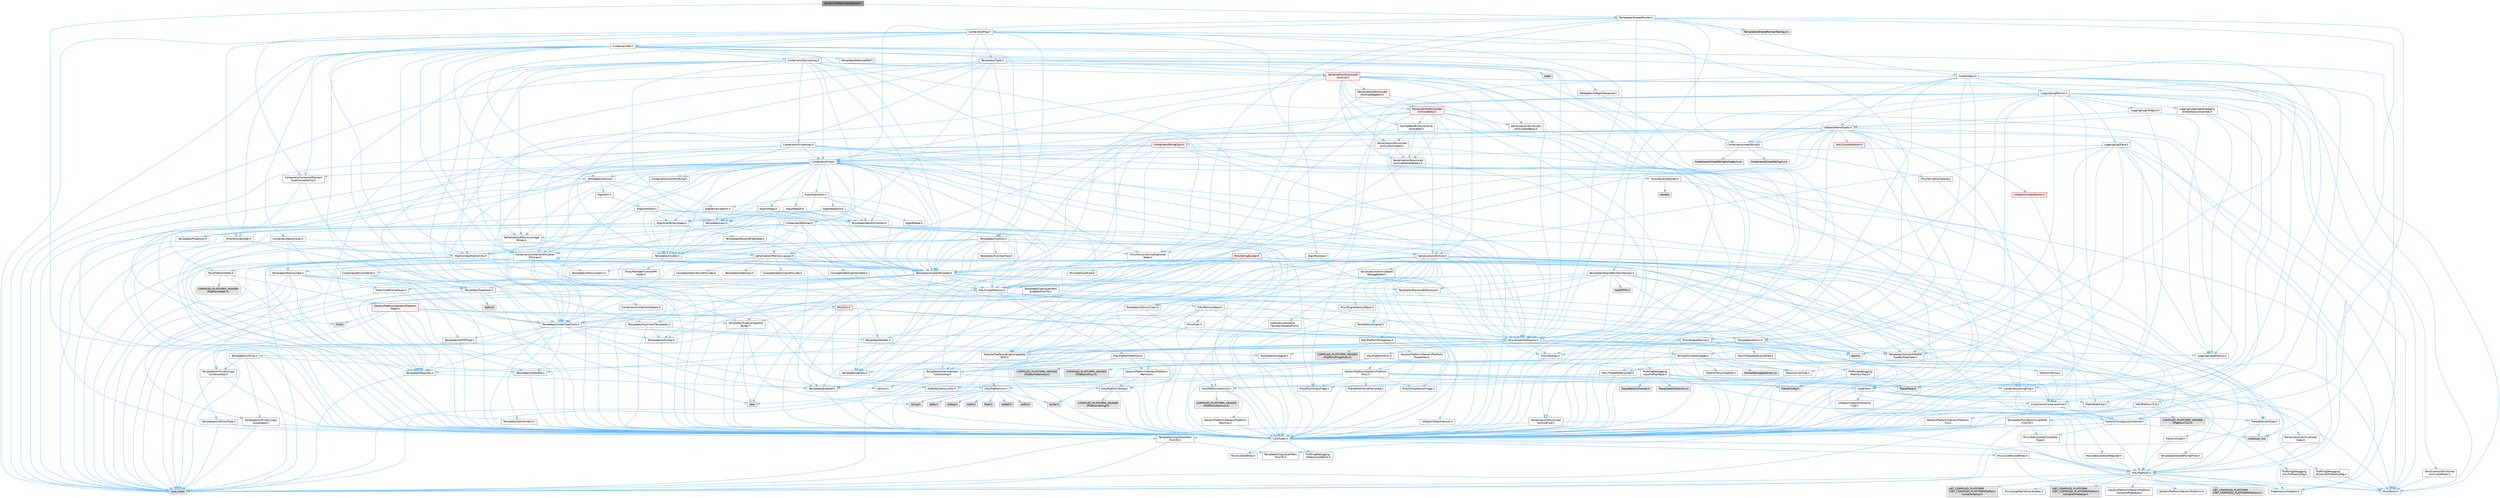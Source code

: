 digraph "GenericPlatformHostSocket.h"
{
 // INTERACTIVE_SVG=YES
 // LATEX_PDF_SIZE
  bgcolor="transparent";
  edge [fontname=Helvetica,fontsize=10,labelfontname=Helvetica,labelfontsize=10];
  node [fontname=Helvetica,fontsize=10,shape=box,height=0.2,width=0.4];
  Node1 [id="Node000001",label="GenericPlatformHostSocket.h",height=0.2,width=0.4,color="gray40", fillcolor="grey60", style="filled", fontcolor="black",tooltip=" "];
  Node1 -> Node2 [id="edge1_Node000001_Node000002",color="steelblue1",style="solid",tooltip=" "];
  Node2 [id="Node000002",label="CoreTypes.h",height=0.2,width=0.4,color="grey40", fillcolor="white", style="filled",URL="$dc/dec/CoreTypes_8h.html",tooltip=" "];
  Node2 -> Node3 [id="edge2_Node000002_Node000003",color="steelblue1",style="solid",tooltip=" "];
  Node3 [id="Node000003",label="HAL/Platform.h",height=0.2,width=0.4,color="grey40", fillcolor="white", style="filled",URL="$d9/dd0/Platform_8h.html",tooltip=" "];
  Node3 -> Node4 [id="edge3_Node000003_Node000004",color="steelblue1",style="solid",tooltip=" "];
  Node4 [id="Node000004",label="Misc/Build.h",height=0.2,width=0.4,color="grey40", fillcolor="white", style="filled",URL="$d3/dbb/Build_8h.html",tooltip=" "];
  Node3 -> Node5 [id="edge4_Node000003_Node000005",color="steelblue1",style="solid",tooltip=" "];
  Node5 [id="Node000005",label="Misc/LargeWorldCoordinates.h",height=0.2,width=0.4,color="grey40", fillcolor="white", style="filled",URL="$d2/dcb/LargeWorldCoordinates_8h.html",tooltip=" "];
  Node3 -> Node6 [id="edge5_Node000003_Node000006",color="steelblue1",style="solid",tooltip=" "];
  Node6 [id="Node000006",label="type_traits",height=0.2,width=0.4,color="grey60", fillcolor="#E0E0E0", style="filled",tooltip=" "];
  Node3 -> Node7 [id="edge6_Node000003_Node000007",color="steelblue1",style="solid",tooltip=" "];
  Node7 [id="Node000007",label="PreprocessorHelpers.h",height=0.2,width=0.4,color="grey40", fillcolor="white", style="filled",URL="$db/ddb/PreprocessorHelpers_8h.html",tooltip=" "];
  Node3 -> Node8 [id="edge7_Node000003_Node000008",color="steelblue1",style="solid",tooltip=" "];
  Node8 [id="Node000008",label="UBT_COMPILED_PLATFORM\l/UBT_COMPILED_PLATFORMPlatform\lCompilerPreSetup.h",height=0.2,width=0.4,color="grey60", fillcolor="#E0E0E0", style="filled",tooltip=" "];
  Node3 -> Node9 [id="edge8_Node000003_Node000009",color="steelblue1",style="solid",tooltip=" "];
  Node9 [id="Node000009",label="GenericPlatform/GenericPlatform\lCompilerPreSetup.h",height=0.2,width=0.4,color="grey40", fillcolor="white", style="filled",URL="$d9/dc8/GenericPlatformCompilerPreSetup_8h.html",tooltip=" "];
  Node3 -> Node10 [id="edge9_Node000003_Node000010",color="steelblue1",style="solid",tooltip=" "];
  Node10 [id="Node000010",label="GenericPlatform/GenericPlatform.h",height=0.2,width=0.4,color="grey40", fillcolor="white", style="filled",URL="$d6/d84/GenericPlatform_8h.html",tooltip=" "];
  Node3 -> Node11 [id="edge10_Node000003_Node000011",color="steelblue1",style="solid",tooltip=" "];
  Node11 [id="Node000011",label="UBT_COMPILED_PLATFORM\l/UBT_COMPILED_PLATFORMPlatform.h",height=0.2,width=0.4,color="grey60", fillcolor="#E0E0E0", style="filled",tooltip=" "];
  Node3 -> Node12 [id="edge11_Node000003_Node000012",color="steelblue1",style="solid",tooltip=" "];
  Node12 [id="Node000012",label="UBT_COMPILED_PLATFORM\l/UBT_COMPILED_PLATFORMPlatform\lCompilerSetup.h",height=0.2,width=0.4,color="grey60", fillcolor="#E0E0E0", style="filled",tooltip=" "];
  Node2 -> Node13 [id="edge12_Node000002_Node000013",color="steelblue1",style="solid",tooltip=" "];
  Node13 [id="Node000013",label="ProfilingDebugging\l/UMemoryDefines.h",height=0.2,width=0.4,color="grey40", fillcolor="white", style="filled",URL="$d2/da2/UMemoryDefines_8h.html",tooltip=" "];
  Node2 -> Node14 [id="edge13_Node000002_Node000014",color="steelblue1",style="solid",tooltip=" "];
  Node14 [id="Node000014",label="Misc/CoreMiscDefines.h",height=0.2,width=0.4,color="grey40", fillcolor="white", style="filled",URL="$da/d38/CoreMiscDefines_8h.html",tooltip=" "];
  Node14 -> Node3 [id="edge14_Node000014_Node000003",color="steelblue1",style="solid",tooltip=" "];
  Node14 -> Node7 [id="edge15_Node000014_Node000007",color="steelblue1",style="solid",tooltip=" "];
  Node2 -> Node15 [id="edge16_Node000002_Node000015",color="steelblue1",style="solid",tooltip=" "];
  Node15 [id="Node000015",label="Misc/CoreDefines.h",height=0.2,width=0.4,color="grey40", fillcolor="white", style="filled",URL="$d3/dd2/CoreDefines_8h.html",tooltip=" "];
  Node1 -> Node16 [id="edge17_Node000001_Node000016",color="steelblue1",style="solid",tooltip=" "];
  Node16 [id="Node000016",label="Templates/SharedPointer.h",height=0.2,width=0.4,color="grey40", fillcolor="white", style="filled",URL="$d2/d17/SharedPointer_8h.html",tooltip=" "];
  Node16 -> Node2 [id="edge18_Node000016_Node000002",color="steelblue1",style="solid",tooltip=" "];
  Node16 -> Node17 [id="edge19_Node000016_Node000017",color="steelblue1",style="solid",tooltip=" "];
  Node17 [id="Node000017",label="Misc/IntrusiveUnsetOptional\lState.h",height=0.2,width=0.4,color="grey40", fillcolor="white", style="filled",URL="$d2/d0a/IntrusiveUnsetOptionalState_8h.html",tooltip=" "];
  Node17 -> Node18 [id="edge20_Node000017_Node000018",color="steelblue1",style="solid",tooltip=" "];
  Node18 [id="Node000018",label="Misc/OptionalFwd.h",height=0.2,width=0.4,color="grey40", fillcolor="white", style="filled",URL="$dc/d50/OptionalFwd_8h.html",tooltip=" "];
  Node16 -> Node19 [id="edge21_Node000016_Node000019",color="steelblue1",style="solid",tooltip=" "];
  Node19 [id="Node000019",label="Templates/PointerIsConvertible\lFromTo.h",height=0.2,width=0.4,color="grey40", fillcolor="white", style="filled",URL="$d6/d65/PointerIsConvertibleFromTo_8h.html",tooltip=" "];
  Node19 -> Node2 [id="edge22_Node000019_Node000002",color="steelblue1",style="solid",tooltip=" "];
  Node19 -> Node20 [id="edge23_Node000019_Node000020",color="steelblue1",style="solid",tooltip=" "];
  Node20 [id="Node000020",label="Misc/StaticAssertComplete\lType.h",height=0.2,width=0.4,color="grey40", fillcolor="white", style="filled",URL="$d5/d4e/StaticAssertCompleteType_8h.html",tooltip=" "];
  Node19 -> Node21 [id="edge24_Node000019_Node000021",color="steelblue1",style="solid",tooltip=" "];
  Node21 [id="Node000021",label="Templates/LosesQualifiers\lFromTo.h",height=0.2,width=0.4,color="grey40", fillcolor="white", style="filled",URL="$d2/db3/LosesQualifiersFromTo_8h.html",tooltip=" "];
  Node21 -> Node22 [id="edge25_Node000021_Node000022",color="steelblue1",style="solid",tooltip=" "];
  Node22 [id="Node000022",label="Templates/CopyQualifiers\lFromTo.h",height=0.2,width=0.4,color="grey40", fillcolor="white", style="filled",URL="$d5/db4/CopyQualifiersFromTo_8h.html",tooltip=" "];
  Node21 -> Node6 [id="edge26_Node000021_Node000006",color="steelblue1",style="solid",tooltip=" "];
  Node19 -> Node6 [id="edge27_Node000019_Node000006",color="steelblue1",style="solid",tooltip=" "];
  Node16 -> Node23 [id="edge28_Node000016_Node000023",color="steelblue1",style="solid",tooltip=" "];
  Node23 [id="Node000023",label="Misc/AssertionMacros.h",height=0.2,width=0.4,color="grey40", fillcolor="white", style="filled",URL="$d0/dfa/AssertionMacros_8h.html",tooltip=" "];
  Node23 -> Node2 [id="edge29_Node000023_Node000002",color="steelblue1",style="solid",tooltip=" "];
  Node23 -> Node3 [id="edge30_Node000023_Node000003",color="steelblue1",style="solid",tooltip=" "];
  Node23 -> Node24 [id="edge31_Node000023_Node000024",color="steelblue1",style="solid",tooltip=" "];
  Node24 [id="Node000024",label="HAL/PlatformMisc.h",height=0.2,width=0.4,color="grey40", fillcolor="white", style="filled",URL="$d0/df5/PlatformMisc_8h.html",tooltip=" "];
  Node24 -> Node2 [id="edge32_Node000024_Node000002",color="steelblue1",style="solid",tooltip=" "];
  Node24 -> Node25 [id="edge33_Node000024_Node000025",color="steelblue1",style="solid",tooltip=" "];
  Node25 [id="Node000025",label="GenericPlatform/GenericPlatform\lMisc.h",height=0.2,width=0.4,color="grey40", fillcolor="white", style="filled",URL="$db/d9a/GenericPlatformMisc_8h.html",tooltip=" "];
  Node25 -> Node26 [id="edge34_Node000025_Node000026",color="steelblue1",style="solid",tooltip=" "];
  Node26 [id="Node000026",label="Containers/StringFwd.h",height=0.2,width=0.4,color="grey40", fillcolor="white", style="filled",URL="$df/d37/StringFwd_8h.html",tooltip=" "];
  Node26 -> Node2 [id="edge35_Node000026_Node000002",color="steelblue1",style="solid",tooltip=" "];
  Node26 -> Node27 [id="edge36_Node000026_Node000027",color="steelblue1",style="solid",tooltip=" "];
  Node27 [id="Node000027",label="Traits/ElementType.h",height=0.2,width=0.4,color="grey40", fillcolor="white", style="filled",URL="$d5/d4f/ElementType_8h.html",tooltip=" "];
  Node27 -> Node3 [id="edge37_Node000027_Node000003",color="steelblue1",style="solid",tooltip=" "];
  Node27 -> Node28 [id="edge38_Node000027_Node000028",color="steelblue1",style="solid",tooltip=" "];
  Node28 [id="Node000028",label="initializer_list",height=0.2,width=0.4,color="grey60", fillcolor="#E0E0E0", style="filled",tooltip=" "];
  Node27 -> Node6 [id="edge39_Node000027_Node000006",color="steelblue1",style="solid",tooltip=" "];
  Node26 -> Node29 [id="edge40_Node000026_Node000029",color="steelblue1",style="solid",tooltip=" "];
  Node29 [id="Node000029",label="Traits/IsContiguousContainer.h",height=0.2,width=0.4,color="grey40", fillcolor="white", style="filled",URL="$d5/d3c/IsContiguousContainer_8h.html",tooltip=" "];
  Node29 -> Node2 [id="edge41_Node000029_Node000002",color="steelblue1",style="solid",tooltip=" "];
  Node29 -> Node20 [id="edge42_Node000029_Node000020",color="steelblue1",style="solid",tooltip=" "];
  Node29 -> Node28 [id="edge43_Node000029_Node000028",color="steelblue1",style="solid",tooltip=" "];
  Node25 -> Node30 [id="edge44_Node000025_Node000030",color="steelblue1",style="solid",tooltip=" "];
  Node30 [id="Node000030",label="CoreFwd.h",height=0.2,width=0.4,color="grey40", fillcolor="white", style="filled",URL="$d1/d1e/CoreFwd_8h.html",tooltip=" "];
  Node30 -> Node2 [id="edge45_Node000030_Node000002",color="steelblue1",style="solid",tooltip=" "];
  Node30 -> Node31 [id="edge46_Node000030_Node000031",color="steelblue1",style="solid",tooltip=" "];
  Node31 [id="Node000031",label="Containers/ContainersFwd.h",height=0.2,width=0.4,color="grey40", fillcolor="white", style="filled",URL="$d4/d0a/ContainersFwd_8h.html",tooltip=" "];
  Node31 -> Node3 [id="edge47_Node000031_Node000003",color="steelblue1",style="solid",tooltip=" "];
  Node31 -> Node2 [id="edge48_Node000031_Node000002",color="steelblue1",style="solid",tooltip=" "];
  Node31 -> Node29 [id="edge49_Node000031_Node000029",color="steelblue1",style="solid",tooltip=" "];
  Node30 -> Node32 [id="edge50_Node000030_Node000032",color="steelblue1",style="solid",tooltip=" "];
  Node32 [id="Node000032",label="Math/MathFwd.h",height=0.2,width=0.4,color="grey40", fillcolor="white", style="filled",URL="$d2/d10/MathFwd_8h.html",tooltip=" "];
  Node32 -> Node3 [id="edge51_Node000032_Node000003",color="steelblue1",style="solid",tooltip=" "];
  Node30 -> Node33 [id="edge52_Node000030_Node000033",color="steelblue1",style="solid",tooltip=" "];
  Node33 [id="Node000033",label="UObject/UObjectHierarchy\lFwd.h",height=0.2,width=0.4,color="grey40", fillcolor="white", style="filled",URL="$d3/d13/UObjectHierarchyFwd_8h.html",tooltip=" "];
  Node25 -> Node2 [id="edge53_Node000025_Node000002",color="steelblue1",style="solid",tooltip=" "];
  Node25 -> Node34 [id="edge54_Node000025_Node000034",color="steelblue1",style="solid",tooltip=" "];
  Node34 [id="Node000034",label="FramePro/FrameProConfig.h",height=0.2,width=0.4,color="grey40", fillcolor="white", style="filled",URL="$d7/d90/FrameProConfig_8h.html",tooltip=" "];
  Node25 -> Node35 [id="edge55_Node000025_Node000035",color="steelblue1",style="solid",tooltip=" "];
  Node35 [id="Node000035",label="HAL/PlatformCrt.h",height=0.2,width=0.4,color="grey40", fillcolor="white", style="filled",URL="$d8/d75/PlatformCrt_8h.html",tooltip=" "];
  Node35 -> Node36 [id="edge56_Node000035_Node000036",color="steelblue1",style="solid",tooltip=" "];
  Node36 [id="Node000036",label="new",height=0.2,width=0.4,color="grey60", fillcolor="#E0E0E0", style="filled",tooltip=" "];
  Node35 -> Node37 [id="edge57_Node000035_Node000037",color="steelblue1",style="solid",tooltip=" "];
  Node37 [id="Node000037",label="wchar.h",height=0.2,width=0.4,color="grey60", fillcolor="#E0E0E0", style="filled",tooltip=" "];
  Node35 -> Node38 [id="edge58_Node000035_Node000038",color="steelblue1",style="solid",tooltip=" "];
  Node38 [id="Node000038",label="stddef.h",height=0.2,width=0.4,color="grey60", fillcolor="#E0E0E0", style="filled",tooltip=" "];
  Node35 -> Node39 [id="edge59_Node000035_Node000039",color="steelblue1",style="solid",tooltip=" "];
  Node39 [id="Node000039",label="stdlib.h",height=0.2,width=0.4,color="grey60", fillcolor="#E0E0E0", style="filled",tooltip=" "];
  Node35 -> Node40 [id="edge60_Node000035_Node000040",color="steelblue1",style="solid",tooltip=" "];
  Node40 [id="Node000040",label="stdio.h",height=0.2,width=0.4,color="grey60", fillcolor="#E0E0E0", style="filled",tooltip=" "];
  Node35 -> Node41 [id="edge61_Node000035_Node000041",color="steelblue1",style="solid",tooltip=" "];
  Node41 [id="Node000041",label="stdarg.h",height=0.2,width=0.4,color="grey60", fillcolor="#E0E0E0", style="filled",tooltip=" "];
  Node35 -> Node42 [id="edge62_Node000035_Node000042",color="steelblue1",style="solid",tooltip=" "];
  Node42 [id="Node000042",label="math.h",height=0.2,width=0.4,color="grey60", fillcolor="#E0E0E0", style="filled",tooltip=" "];
  Node35 -> Node43 [id="edge63_Node000035_Node000043",color="steelblue1",style="solid",tooltip=" "];
  Node43 [id="Node000043",label="float.h",height=0.2,width=0.4,color="grey60", fillcolor="#E0E0E0", style="filled",tooltip=" "];
  Node35 -> Node44 [id="edge64_Node000035_Node000044",color="steelblue1",style="solid",tooltip=" "];
  Node44 [id="Node000044",label="string.h",height=0.2,width=0.4,color="grey60", fillcolor="#E0E0E0", style="filled",tooltip=" "];
  Node25 -> Node45 [id="edge65_Node000025_Node000045",color="steelblue1",style="solid",tooltip=" "];
  Node45 [id="Node000045",label="Math/NumericLimits.h",height=0.2,width=0.4,color="grey40", fillcolor="white", style="filled",URL="$df/d1b/NumericLimits_8h.html",tooltip=" "];
  Node45 -> Node2 [id="edge66_Node000045_Node000002",color="steelblue1",style="solid",tooltip=" "];
  Node25 -> Node46 [id="edge67_Node000025_Node000046",color="steelblue1",style="solid",tooltip=" "];
  Node46 [id="Node000046",label="Misc/CompressionFlags.h",height=0.2,width=0.4,color="grey40", fillcolor="white", style="filled",URL="$d9/d76/CompressionFlags_8h.html",tooltip=" "];
  Node25 -> Node47 [id="edge68_Node000025_Node000047",color="steelblue1",style="solid",tooltip=" "];
  Node47 [id="Node000047",label="Misc/EnumClassFlags.h",height=0.2,width=0.4,color="grey40", fillcolor="white", style="filled",URL="$d8/de7/EnumClassFlags_8h.html",tooltip=" "];
  Node25 -> Node48 [id="edge69_Node000025_Node000048",color="steelblue1",style="solid",tooltip=" "];
  Node48 [id="Node000048",label="ProfilingDebugging\l/CsvProfilerConfig.h",height=0.2,width=0.4,color="grey40", fillcolor="white", style="filled",URL="$d3/d88/CsvProfilerConfig_8h.html",tooltip=" "];
  Node48 -> Node4 [id="edge70_Node000048_Node000004",color="steelblue1",style="solid",tooltip=" "];
  Node25 -> Node49 [id="edge71_Node000025_Node000049",color="steelblue1",style="solid",tooltip=" "];
  Node49 [id="Node000049",label="ProfilingDebugging\l/ExternalProfilerConfig.h",height=0.2,width=0.4,color="grey40", fillcolor="white", style="filled",URL="$d3/dbb/ExternalProfilerConfig_8h.html",tooltip=" "];
  Node49 -> Node4 [id="edge72_Node000049_Node000004",color="steelblue1",style="solid",tooltip=" "];
  Node24 -> Node50 [id="edge73_Node000024_Node000050",color="steelblue1",style="solid",tooltip=" "];
  Node50 [id="Node000050",label="COMPILED_PLATFORM_HEADER\l(PlatformMisc.h)",height=0.2,width=0.4,color="grey60", fillcolor="#E0E0E0", style="filled",tooltip=" "];
  Node24 -> Node51 [id="edge74_Node000024_Node000051",color="steelblue1",style="solid",tooltip=" "];
  Node51 [id="Node000051",label="ProfilingDebugging\l/CpuProfilerTrace.h",height=0.2,width=0.4,color="grey40", fillcolor="white", style="filled",URL="$da/dcb/CpuProfilerTrace_8h.html",tooltip=" "];
  Node51 -> Node2 [id="edge75_Node000051_Node000002",color="steelblue1",style="solid",tooltip=" "];
  Node51 -> Node31 [id="edge76_Node000051_Node000031",color="steelblue1",style="solid",tooltip=" "];
  Node51 -> Node52 [id="edge77_Node000051_Node000052",color="steelblue1",style="solid",tooltip=" "];
  Node52 [id="Node000052",label="HAL/PlatformAtomics.h",height=0.2,width=0.4,color="grey40", fillcolor="white", style="filled",URL="$d3/d36/PlatformAtomics_8h.html",tooltip=" "];
  Node52 -> Node2 [id="edge78_Node000052_Node000002",color="steelblue1",style="solid",tooltip=" "];
  Node52 -> Node53 [id="edge79_Node000052_Node000053",color="steelblue1",style="solid",tooltip=" "];
  Node53 [id="Node000053",label="GenericPlatform/GenericPlatform\lAtomics.h",height=0.2,width=0.4,color="grey40", fillcolor="white", style="filled",URL="$da/d72/GenericPlatformAtomics_8h.html",tooltip=" "];
  Node53 -> Node2 [id="edge80_Node000053_Node000002",color="steelblue1",style="solid",tooltip=" "];
  Node52 -> Node54 [id="edge81_Node000052_Node000054",color="steelblue1",style="solid",tooltip=" "];
  Node54 [id="Node000054",label="COMPILED_PLATFORM_HEADER\l(PlatformAtomics.h)",height=0.2,width=0.4,color="grey60", fillcolor="#E0E0E0", style="filled",tooltip=" "];
  Node51 -> Node7 [id="edge82_Node000051_Node000007",color="steelblue1",style="solid",tooltip=" "];
  Node51 -> Node4 [id="edge83_Node000051_Node000004",color="steelblue1",style="solid",tooltip=" "];
  Node51 -> Node55 [id="edge84_Node000051_Node000055",color="steelblue1",style="solid",tooltip=" "];
  Node55 [id="Node000055",label="Trace/Config.h",height=0.2,width=0.4,color="grey60", fillcolor="#E0E0E0", style="filled",tooltip=" "];
  Node51 -> Node56 [id="edge85_Node000051_Node000056",color="steelblue1",style="solid",tooltip=" "];
  Node56 [id="Node000056",label="Trace/Detail/Channel.h",height=0.2,width=0.4,color="grey60", fillcolor="#E0E0E0", style="filled",tooltip=" "];
  Node51 -> Node57 [id="edge86_Node000051_Node000057",color="steelblue1",style="solid",tooltip=" "];
  Node57 [id="Node000057",label="Trace/Detail/Channel.inl",height=0.2,width=0.4,color="grey60", fillcolor="#E0E0E0", style="filled",tooltip=" "];
  Node51 -> Node58 [id="edge87_Node000051_Node000058",color="steelblue1",style="solid",tooltip=" "];
  Node58 [id="Node000058",label="Trace/Trace.h",height=0.2,width=0.4,color="grey60", fillcolor="#E0E0E0", style="filled",tooltip=" "];
  Node23 -> Node7 [id="edge88_Node000023_Node000007",color="steelblue1",style="solid",tooltip=" "];
  Node23 -> Node59 [id="edge89_Node000023_Node000059",color="steelblue1",style="solid",tooltip=" "];
  Node59 [id="Node000059",label="Templates/EnableIf.h",height=0.2,width=0.4,color="grey40", fillcolor="white", style="filled",URL="$d7/d60/EnableIf_8h.html",tooltip=" "];
  Node59 -> Node2 [id="edge90_Node000059_Node000002",color="steelblue1",style="solid",tooltip=" "];
  Node23 -> Node60 [id="edge91_Node000023_Node000060",color="steelblue1",style="solid",tooltip=" "];
  Node60 [id="Node000060",label="Templates/IsArrayOrRefOf\lTypeByPredicate.h",height=0.2,width=0.4,color="grey40", fillcolor="white", style="filled",URL="$d6/da1/IsArrayOrRefOfTypeByPredicate_8h.html",tooltip=" "];
  Node60 -> Node2 [id="edge92_Node000060_Node000002",color="steelblue1",style="solid",tooltip=" "];
  Node23 -> Node61 [id="edge93_Node000023_Node000061",color="steelblue1",style="solid",tooltip=" "];
  Node61 [id="Node000061",label="Templates/IsValidVariadic\lFunctionArg.h",height=0.2,width=0.4,color="grey40", fillcolor="white", style="filled",URL="$d0/dc8/IsValidVariadicFunctionArg_8h.html",tooltip=" "];
  Node61 -> Node2 [id="edge94_Node000061_Node000002",color="steelblue1",style="solid",tooltip=" "];
  Node61 -> Node62 [id="edge95_Node000061_Node000062",color="steelblue1",style="solid",tooltip=" "];
  Node62 [id="Node000062",label="IsEnum.h",height=0.2,width=0.4,color="grey40", fillcolor="white", style="filled",URL="$d4/de5/IsEnum_8h.html",tooltip=" "];
  Node61 -> Node6 [id="edge96_Node000061_Node000006",color="steelblue1",style="solid",tooltip=" "];
  Node23 -> Node63 [id="edge97_Node000023_Node000063",color="steelblue1",style="solid",tooltip=" "];
  Node63 [id="Node000063",label="Traits/IsCharEncodingCompatible\lWith.h",height=0.2,width=0.4,color="grey40", fillcolor="white", style="filled",URL="$df/dd1/IsCharEncodingCompatibleWith_8h.html",tooltip=" "];
  Node63 -> Node6 [id="edge98_Node000063_Node000006",color="steelblue1",style="solid",tooltip=" "];
  Node63 -> Node64 [id="edge99_Node000063_Node000064",color="steelblue1",style="solid",tooltip=" "];
  Node64 [id="Node000064",label="Traits/IsCharType.h",height=0.2,width=0.4,color="grey40", fillcolor="white", style="filled",URL="$db/d51/IsCharType_8h.html",tooltip=" "];
  Node64 -> Node2 [id="edge100_Node000064_Node000002",color="steelblue1",style="solid",tooltip=" "];
  Node23 -> Node65 [id="edge101_Node000023_Node000065",color="steelblue1",style="solid",tooltip=" "];
  Node65 [id="Node000065",label="Misc/VarArgs.h",height=0.2,width=0.4,color="grey40", fillcolor="white", style="filled",URL="$d5/d6f/VarArgs_8h.html",tooltip=" "];
  Node65 -> Node2 [id="edge102_Node000065_Node000002",color="steelblue1",style="solid",tooltip=" "];
  Node23 -> Node66 [id="edge103_Node000023_Node000066",color="steelblue1",style="solid",tooltip=" "];
  Node66 [id="Node000066",label="String/FormatStringSan.h",height=0.2,width=0.4,color="grey40", fillcolor="white", style="filled",URL="$d3/d8b/FormatStringSan_8h.html",tooltip=" "];
  Node66 -> Node6 [id="edge104_Node000066_Node000006",color="steelblue1",style="solid",tooltip=" "];
  Node66 -> Node2 [id="edge105_Node000066_Node000002",color="steelblue1",style="solid",tooltip=" "];
  Node66 -> Node67 [id="edge106_Node000066_Node000067",color="steelblue1",style="solid",tooltip=" "];
  Node67 [id="Node000067",label="Templates/Requires.h",height=0.2,width=0.4,color="grey40", fillcolor="white", style="filled",URL="$dc/d96/Requires_8h.html",tooltip=" "];
  Node67 -> Node59 [id="edge107_Node000067_Node000059",color="steelblue1",style="solid",tooltip=" "];
  Node67 -> Node6 [id="edge108_Node000067_Node000006",color="steelblue1",style="solid",tooltip=" "];
  Node66 -> Node68 [id="edge109_Node000066_Node000068",color="steelblue1",style="solid",tooltip=" "];
  Node68 [id="Node000068",label="Templates/Identity.h",height=0.2,width=0.4,color="grey40", fillcolor="white", style="filled",URL="$d0/dd5/Identity_8h.html",tooltip=" "];
  Node66 -> Node61 [id="edge110_Node000066_Node000061",color="steelblue1",style="solid",tooltip=" "];
  Node66 -> Node64 [id="edge111_Node000066_Node000064",color="steelblue1",style="solid",tooltip=" "];
  Node66 -> Node69 [id="edge112_Node000066_Node000069",color="steelblue1",style="solid",tooltip=" "];
  Node69 [id="Node000069",label="Traits/IsTEnumAsByte.h",height=0.2,width=0.4,color="grey40", fillcolor="white", style="filled",URL="$d1/de6/IsTEnumAsByte_8h.html",tooltip=" "];
  Node66 -> Node70 [id="edge113_Node000066_Node000070",color="steelblue1",style="solid",tooltip=" "];
  Node70 [id="Node000070",label="Traits/IsTString.h",height=0.2,width=0.4,color="grey40", fillcolor="white", style="filled",URL="$d0/df8/IsTString_8h.html",tooltip=" "];
  Node70 -> Node31 [id="edge114_Node000070_Node000031",color="steelblue1",style="solid",tooltip=" "];
  Node66 -> Node31 [id="edge115_Node000066_Node000031",color="steelblue1",style="solid",tooltip=" "];
  Node66 -> Node71 [id="edge116_Node000066_Node000071",color="steelblue1",style="solid",tooltip=" "];
  Node71 [id="Node000071",label="FormatStringSanErrors.inl",height=0.2,width=0.4,color="grey60", fillcolor="#E0E0E0", style="filled",tooltip=" "];
  Node23 -> Node72 [id="edge117_Node000023_Node000072",color="steelblue1",style="solid",tooltip=" "];
  Node72 [id="Node000072",label="atomic",height=0.2,width=0.4,color="grey60", fillcolor="#E0E0E0", style="filled",tooltip=" "];
  Node16 -> Node73 [id="edge118_Node000016_Node000073",color="steelblue1",style="solid",tooltip=" "];
  Node73 [id="Node000073",label="HAL/UnrealMemory.h",height=0.2,width=0.4,color="grey40", fillcolor="white", style="filled",URL="$d9/d96/UnrealMemory_8h.html",tooltip=" "];
  Node73 -> Node2 [id="edge119_Node000073_Node000002",color="steelblue1",style="solid",tooltip=" "];
  Node73 -> Node74 [id="edge120_Node000073_Node000074",color="steelblue1",style="solid",tooltip=" "];
  Node74 [id="Node000074",label="GenericPlatform/GenericPlatform\lMemory.h",height=0.2,width=0.4,color="grey40", fillcolor="white", style="filled",URL="$dd/d22/GenericPlatformMemory_8h.html",tooltip=" "];
  Node74 -> Node30 [id="edge121_Node000074_Node000030",color="steelblue1",style="solid",tooltip=" "];
  Node74 -> Node2 [id="edge122_Node000074_Node000002",color="steelblue1",style="solid",tooltip=" "];
  Node74 -> Node75 [id="edge123_Node000074_Node000075",color="steelblue1",style="solid",tooltip=" "];
  Node75 [id="Node000075",label="HAL/PlatformString.h",height=0.2,width=0.4,color="grey40", fillcolor="white", style="filled",URL="$db/db5/PlatformString_8h.html",tooltip=" "];
  Node75 -> Node2 [id="edge124_Node000075_Node000002",color="steelblue1",style="solid",tooltip=" "];
  Node75 -> Node76 [id="edge125_Node000075_Node000076",color="steelblue1",style="solid",tooltip=" "];
  Node76 [id="Node000076",label="COMPILED_PLATFORM_HEADER\l(PlatformString.h)",height=0.2,width=0.4,color="grey60", fillcolor="#E0E0E0", style="filled",tooltip=" "];
  Node74 -> Node44 [id="edge126_Node000074_Node000044",color="steelblue1",style="solid",tooltip=" "];
  Node74 -> Node37 [id="edge127_Node000074_Node000037",color="steelblue1",style="solid",tooltip=" "];
  Node73 -> Node77 [id="edge128_Node000073_Node000077",color="steelblue1",style="solid",tooltip=" "];
  Node77 [id="Node000077",label="HAL/MemoryBase.h",height=0.2,width=0.4,color="grey40", fillcolor="white", style="filled",URL="$d6/d9f/MemoryBase_8h.html",tooltip=" "];
  Node77 -> Node2 [id="edge129_Node000077_Node000002",color="steelblue1",style="solid",tooltip=" "];
  Node77 -> Node52 [id="edge130_Node000077_Node000052",color="steelblue1",style="solid",tooltip=" "];
  Node77 -> Node35 [id="edge131_Node000077_Node000035",color="steelblue1",style="solid",tooltip=" "];
  Node77 -> Node78 [id="edge132_Node000077_Node000078",color="steelblue1",style="solid",tooltip=" "];
  Node78 [id="Node000078",label="Misc/Exec.h",height=0.2,width=0.4,color="grey40", fillcolor="white", style="filled",URL="$de/ddb/Exec_8h.html",tooltip=" "];
  Node78 -> Node2 [id="edge133_Node000078_Node000002",color="steelblue1",style="solid",tooltip=" "];
  Node78 -> Node23 [id="edge134_Node000078_Node000023",color="steelblue1",style="solid",tooltip=" "];
  Node77 -> Node79 [id="edge135_Node000077_Node000079",color="steelblue1",style="solid",tooltip=" "];
  Node79 [id="Node000079",label="Misc/OutputDevice.h",height=0.2,width=0.4,color="grey40", fillcolor="white", style="filled",URL="$d7/d32/OutputDevice_8h.html",tooltip=" "];
  Node79 -> Node30 [id="edge136_Node000079_Node000030",color="steelblue1",style="solid",tooltip=" "];
  Node79 -> Node2 [id="edge137_Node000079_Node000002",color="steelblue1",style="solid",tooltip=" "];
  Node79 -> Node80 [id="edge138_Node000079_Node000080",color="steelblue1",style="solid",tooltip=" "];
  Node80 [id="Node000080",label="Logging/LogVerbosity.h",height=0.2,width=0.4,color="grey40", fillcolor="white", style="filled",URL="$d2/d8f/LogVerbosity_8h.html",tooltip=" "];
  Node80 -> Node2 [id="edge139_Node000080_Node000002",color="steelblue1",style="solid",tooltip=" "];
  Node79 -> Node65 [id="edge140_Node000079_Node000065",color="steelblue1",style="solid",tooltip=" "];
  Node79 -> Node60 [id="edge141_Node000079_Node000060",color="steelblue1",style="solid",tooltip=" "];
  Node79 -> Node61 [id="edge142_Node000079_Node000061",color="steelblue1",style="solid",tooltip=" "];
  Node79 -> Node63 [id="edge143_Node000079_Node000063",color="steelblue1",style="solid",tooltip=" "];
  Node77 -> Node81 [id="edge144_Node000077_Node000081",color="steelblue1",style="solid",tooltip=" "];
  Node81 [id="Node000081",label="Templates/Atomic.h",height=0.2,width=0.4,color="grey40", fillcolor="white", style="filled",URL="$d3/d91/Atomic_8h.html",tooltip=" "];
  Node81 -> Node82 [id="edge145_Node000081_Node000082",color="steelblue1",style="solid",tooltip=" "];
  Node82 [id="Node000082",label="HAL/ThreadSafeCounter.h",height=0.2,width=0.4,color="grey40", fillcolor="white", style="filled",URL="$dc/dc9/ThreadSafeCounter_8h.html",tooltip=" "];
  Node82 -> Node2 [id="edge146_Node000082_Node000002",color="steelblue1",style="solid",tooltip=" "];
  Node82 -> Node52 [id="edge147_Node000082_Node000052",color="steelblue1",style="solid",tooltip=" "];
  Node81 -> Node83 [id="edge148_Node000081_Node000083",color="steelblue1",style="solid",tooltip=" "];
  Node83 [id="Node000083",label="HAL/ThreadSafeCounter64.h",height=0.2,width=0.4,color="grey40", fillcolor="white", style="filled",URL="$d0/d12/ThreadSafeCounter64_8h.html",tooltip=" "];
  Node83 -> Node2 [id="edge149_Node000083_Node000002",color="steelblue1",style="solid",tooltip=" "];
  Node83 -> Node82 [id="edge150_Node000083_Node000082",color="steelblue1",style="solid",tooltip=" "];
  Node81 -> Node84 [id="edge151_Node000081_Node000084",color="steelblue1",style="solid",tooltip=" "];
  Node84 [id="Node000084",label="Templates/IsIntegral.h",height=0.2,width=0.4,color="grey40", fillcolor="white", style="filled",URL="$da/d64/IsIntegral_8h.html",tooltip=" "];
  Node84 -> Node2 [id="edge152_Node000084_Node000002",color="steelblue1",style="solid",tooltip=" "];
  Node81 -> Node85 [id="edge153_Node000081_Node000085",color="steelblue1",style="solid",tooltip=" "];
  Node85 [id="Node000085",label="Templates/IsTrivial.h",height=0.2,width=0.4,color="grey40", fillcolor="white", style="filled",URL="$da/d4c/IsTrivial_8h.html",tooltip=" "];
  Node85 -> Node86 [id="edge154_Node000085_Node000086",color="steelblue1",style="solid",tooltip=" "];
  Node86 [id="Node000086",label="Templates/AndOrNot.h",height=0.2,width=0.4,color="grey40", fillcolor="white", style="filled",URL="$db/d0a/AndOrNot_8h.html",tooltip=" "];
  Node86 -> Node2 [id="edge155_Node000086_Node000002",color="steelblue1",style="solid",tooltip=" "];
  Node85 -> Node87 [id="edge156_Node000085_Node000087",color="steelblue1",style="solid",tooltip=" "];
  Node87 [id="Node000087",label="Templates/IsTriviallyCopy\lConstructible.h",height=0.2,width=0.4,color="grey40", fillcolor="white", style="filled",URL="$d3/d78/IsTriviallyCopyConstructible_8h.html",tooltip=" "];
  Node87 -> Node2 [id="edge157_Node000087_Node000002",color="steelblue1",style="solid",tooltip=" "];
  Node87 -> Node6 [id="edge158_Node000087_Node000006",color="steelblue1",style="solid",tooltip=" "];
  Node85 -> Node88 [id="edge159_Node000085_Node000088",color="steelblue1",style="solid",tooltip=" "];
  Node88 [id="Node000088",label="Templates/IsTriviallyCopy\lAssignable.h",height=0.2,width=0.4,color="grey40", fillcolor="white", style="filled",URL="$d2/df2/IsTriviallyCopyAssignable_8h.html",tooltip=" "];
  Node88 -> Node2 [id="edge160_Node000088_Node000002",color="steelblue1",style="solid",tooltip=" "];
  Node88 -> Node6 [id="edge161_Node000088_Node000006",color="steelblue1",style="solid",tooltip=" "];
  Node85 -> Node6 [id="edge162_Node000085_Node000006",color="steelblue1",style="solid",tooltip=" "];
  Node81 -> Node89 [id="edge163_Node000081_Node000089",color="steelblue1",style="solid",tooltip=" "];
  Node89 [id="Node000089",label="Traits/IntType.h",height=0.2,width=0.4,color="grey40", fillcolor="white", style="filled",URL="$d7/deb/IntType_8h.html",tooltip=" "];
  Node89 -> Node3 [id="edge164_Node000089_Node000003",color="steelblue1",style="solid",tooltip=" "];
  Node81 -> Node72 [id="edge165_Node000081_Node000072",color="steelblue1",style="solid",tooltip=" "];
  Node73 -> Node90 [id="edge166_Node000073_Node000090",color="steelblue1",style="solid",tooltip=" "];
  Node90 [id="Node000090",label="HAL/PlatformMemory.h",height=0.2,width=0.4,color="grey40", fillcolor="white", style="filled",URL="$de/d68/PlatformMemory_8h.html",tooltip=" "];
  Node90 -> Node2 [id="edge167_Node000090_Node000002",color="steelblue1",style="solid",tooltip=" "];
  Node90 -> Node74 [id="edge168_Node000090_Node000074",color="steelblue1",style="solid",tooltip=" "];
  Node90 -> Node91 [id="edge169_Node000090_Node000091",color="steelblue1",style="solid",tooltip=" "];
  Node91 [id="Node000091",label="COMPILED_PLATFORM_HEADER\l(PlatformMemory.h)",height=0.2,width=0.4,color="grey60", fillcolor="#E0E0E0", style="filled",tooltip=" "];
  Node73 -> Node92 [id="edge170_Node000073_Node000092",color="steelblue1",style="solid",tooltip=" "];
  Node92 [id="Node000092",label="ProfilingDebugging\l/MemoryTrace.h",height=0.2,width=0.4,color="grey40", fillcolor="white", style="filled",URL="$da/dd7/MemoryTrace_8h.html",tooltip=" "];
  Node92 -> Node3 [id="edge171_Node000092_Node000003",color="steelblue1",style="solid",tooltip=" "];
  Node92 -> Node47 [id="edge172_Node000092_Node000047",color="steelblue1",style="solid",tooltip=" "];
  Node92 -> Node55 [id="edge173_Node000092_Node000055",color="steelblue1",style="solid",tooltip=" "];
  Node92 -> Node58 [id="edge174_Node000092_Node000058",color="steelblue1",style="solid",tooltip=" "];
  Node73 -> Node93 [id="edge175_Node000073_Node000093",color="steelblue1",style="solid",tooltip=" "];
  Node93 [id="Node000093",label="Templates/IsPointer.h",height=0.2,width=0.4,color="grey40", fillcolor="white", style="filled",URL="$d7/d05/IsPointer_8h.html",tooltip=" "];
  Node93 -> Node2 [id="edge176_Node000093_Node000002",color="steelblue1",style="solid",tooltip=" "];
  Node16 -> Node94 [id="edge177_Node000016_Node000094",color="steelblue1",style="solid",tooltip=" "];
  Node94 [id="Node000094",label="Containers/Array.h",height=0.2,width=0.4,color="grey40", fillcolor="white", style="filled",URL="$df/dd0/Array_8h.html",tooltip=" "];
  Node94 -> Node2 [id="edge178_Node000094_Node000002",color="steelblue1",style="solid",tooltip=" "];
  Node94 -> Node23 [id="edge179_Node000094_Node000023",color="steelblue1",style="solid",tooltip=" "];
  Node94 -> Node17 [id="edge180_Node000094_Node000017",color="steelblue1",style="solid",tooltip=" "];
  Node94 -> Node95 [id="edge181_Node000094_Node000095",color="steelblue1",style="solid",tooltip=" "];
  Node95 [id="Node000095",label="Misc/ReverseIterate.h",height=0.2,width=0.4,color="grey40", fillcolor="white", style="filled",URL="$db/de3/ReverseIterate_8h.html",tooltip=" "];
  Node95 -> Node3 [id="edge182_Node000095_Node000003",color="steelblue1",style="solid",tooltip=" "];
  Node95 -> Node96 [id="edge183_Node000095_Node000096",color="steelblue1",style="solid",tooltip=" "];
  Node96 [id="Node000096",label="iterator",height=0.2,width=0.4,color="grey60", fillcolor="#E0E0E0", style="filled",tooltip=" "];
  Node94 -> Node73 [id="edge184_Node000094_Node000073",color="steelblue1",style="solid",tooltip=" "];
  Node94 -> Node97 [id="edge185_Node000094_Node000097",color="steelblue1",style="solid",tooltip=" "];
  Node97 [id="Node000097",label="Templates/UnrealTypeTraits.h",height=0.2,width=0.4,color="grey40", fillcolor="white", style="filled",URL="$d2/d2d/UnrealTypeTraits_8h.html",tooltip=" "];
  Node97 -> Node2 [id="edge186_Node000097_Node000002",color="steelblue1",style="solid",tooltip=" "];
  Node97 -> Node93 [id="edge187_Node000097_Node000093",color="steelblue1",style="solid",tooltip=" "];
  Node97 -> Node23 [id="edge188_Node000097_Node000023",color="steelblue1",style="solid",tooltip=" "];
  Node97 -> Node86 [id="edge189_Node000097_Node000086",color="steelblue1",style="solid",tooltip=" "];
  Node97 -> Node59 [id="edge190_Node000097_Node000059",color="steelblue1",style="solid",tooltip=" "];
  Node97 -> Node98 [id="edge191_Node000097_Node000098",color="steelblue1",style="solid",tooltip=" "];
  Node98 [id="Node000098",label="Templates/IsArithmetic.h",height=0.2,width=0.4,color="grey40", fillcolor="white", style="filled",URL="$d2/d5d/IsArithmetic_8h.html",tooltip=" "];
  Node98 -> Node2 [id="edge192_Node000098_Node000002",color="steelblue1",style="solid",tooltip=" "];
  Node97 -> Node62 [id="edge193_Node000097_Node000062",color="steelblue1",style="solid",tooltip=" "];
  Node97 -> Node99 [id="edge194_Node000097_Node000099",color="steelblue1",style="solid",tooltip=" "];
  Node99 [id="Node000099",label="Templates/Models.h",height=0.2,width=0.4,color="grey40", fillcolor="white", style="filled",URL="$d3/d0c/Models_8h.html",tooltip=" "];
  Node99 -> Node68 [id="edge195_Node000099_Node000068",color="steelblue1",style="solid",tooltip=" "];
  Node97 -> Node100 [id="edge196_Node000097_Node000100",color="steelblue1",style="solid",tooltip=" "];
  Node100 [id="Node000100",label="Templates/IsPODType.h",height=0.2,width=0.4,color="grey40", fillcolor="white", style="filled",URL="$d7/db1/IsPODType_8h.html",tooltip=" "];
  Node100 -> Node2 [id="edge197_Node000100_Node000002",color="steelblue1",style="solid",tooltip=" "];
  Node97 -> Node101 [id="edge198_Node000097_Node000101",color="steelblue1",style="solid",tooltip=" "];
  Node101 [id="Node000101",label="Templates/IsUECoreType.h",height=0.2,width=0.4,color="grey40", fillcolor="white", style="filled",URL="$d1/db8/IsUECoreType_8h.html",tooltip=" "];
  Node101 -> Node2 [id="edge199_Node000101_Node000002",color="steelblue1",style="solid",tooltip=" "];
  Node101 -> Node6 [id="edge200_Node000101_Node000006",color="steelblue1",style="solid",tooltip=" "];
  Node97 -> Node87 [id="edge201_Node000097_Node000087",color="steelblue1",style="solid",tooltip=" "];
  Node94 -> Node102 [id="edge202_Node000094_Node000102",color="steelblue1",style="solid",tooltip=" "];
  Node102 [id="Node000102",label="Templates/UnrealTemplate.h",height=0.2,width=0.4,color="grey40", fillcolor="white", style="filled",URL="$d4/d24/UnrealTemplate_8h.html",tooltip=" "];
  Node102 -> Node2 [id="edge203_Node000102_Node000002",color="steelblue1",style="solid",tooltip=" "];
  Node102 -> Node93 [id="edge204_Node000102_Node000093",color="steelblue1",style="solid",tooltip=" "];
  Node102 -> Node73 [id="edge205_Node000102_Node000073",color="steelblue1",style="solid",tooltip=" "];
  Node102 -> Node103 [id="edge206_Node000102_Node000103",color="steelblue1",style="solid",tooltip=" "];
  Node103 [id="Node000103",label="Templates/CopyQualifiers\lAndRefsFromTo.h",height=0.2,width=0.4,color="grey40", fillcolor="white", style="filled",URL="$d3/db3/CopyQualifiersAndRefsFromTo_8h.html",tooltip=" "];
  Node103 -> Node22 [id="edge207_Node000103_Node000022",color="steelblue1",style="solid",tooltip=" "];
  Node102 -> Node97 [id="edge208_Node000102_Node000097",color="steelblue1",style="solid",tooltip=" "];
  Node102 -> Node104 [id="edge209_Node000102_Node000104",color="steelblue1",style="solid",tooltip=" "];
  Node104 [id="Node000104",label="Templates/RemoveReference.h",height=0.2,width=0.4,color="grey40", fillcolor="white", style="filled",URL="$da/dbe/RemoveReference_8h.html",tooltip=" "];
  Node104 -> Node2 [id="edge210_Node000104_Node000002",color="steelblue1",style="solid",tooltip=" "];
  Node102 -> Node67 [id="edge211_Node000102_Node000067",color="steelblue1",style="solid",tooltip=" "];
  Node102 -> Node105 [id="edge212_Node000102_Node000105",color="steelblue1",style="solid",tooltip=" "];
  Node105 [id="Node000105",label="Templates/TypeCompatible\lBytes.h",height=0.2,width=0.4,color="grey40", fillcolor="white", style="filled",URL="$df/d0a/TypeCompatibleBytes_8h.html",tooltip=" "];
  Node105 -> Node2 [id="edge213_Node000105_Node000002",color="steelblue1",style="solid",tooltip=" "];
  Node105 -> Node44 [id="edge214_Node000105_Node000044",color="steelblue1",style="solid",tooltip=" "];
  Node105 -> Node36 [id="edge215_Node000105_Node000036",color="steelblue1",style="solid",tooltip=" "];
  Node105 -> Node6 [id="edge216_Node000105_Node000006",color="steelblue1",style="solid",tooltip=" "];
  Node102 -> Node68 [id="edge217_Node000102_Node000068",color="steelblue1",style="solid",tooltip=" "];
  Node102 -> Node29 [id="edge218_Node000102_Node000029",color="steelblue1",style="solid",tooltip=" "];
  Node102 -> Node106 [id="edge219_Node000102_Node000106",color="steelblue1",style="solid",tooltip=" "];
  Node106 [id="Node000106",label="Traits/UseBitwiseSwap.h",height=0.2,width=0.4,color="grey40", fillcolor="white", style="filled",URL="$db/df3/UseBitwiseSwap_8h.html",tooltip=" "];
  Node106 -> Node2 [id="edge220_Node000106_Node000002",color="steelblue1",style="solid",tooltip=" "];
  Node106 -> Node6 [id="edge221_Node000106_Node000006",color="steelblue1",style="solid",tooltip=" "];
  Node102 -> Node6 [id="edge222_Node000102_Node000006",color="steelblue1",style="solid",tooltip=" "];
  Node94 -> Node107 [id="edge223_Node000094_Node000107",color="steelblue1",style="solid",tooltip=" "];
  Node107 [id="Node000107",label="Containers/AllowShrinking.h",height=0.2,width=0.4,color="grey40", fillcolor="white", style="filled",URL="$d7/d1a/AllowShrinking_8h.html",tooltip=" "];
  Node107 -> Node2 [id="edge224_Node000107_Node000002",color="steelblue1",style="solid",tooltip=" "];
  Node94 -> Node108 [id="edge225_Node000094_Node000108",color="steelblue1",style="solid",tooltip=" "];
  Node108 [id="Node000108",label="Containers/ContainerAllocation\lPolicies.h",height=0.2,width=0.4,color="grey40", fillcolor="white", style="filled",URL="$d7/dff/ContainerAllocationPolicies_8h.html",tooltip=" "];
  Node108 -> Node2 [id="edge226_Node000108_Node000002",color="steelblue1",style="solid",tooltip=" "];
  Node108 -> Node109 [id="edge227_Node000108_Node000109",color="steelblue1",style="solid",tooltip=" "];
  Node109 [id="Node000109",label="Containers/ContainerHelpers.h",height=0.2,width=0.4,color="grey40", fillcolor="white", style="filled",URL="$d7/d33/ContainerHelpers_8h.html",tooltip=" "];
  Node109 -> Node2 [id="edge228_Node000109_Node000002",color="steelblue1",style="solid",tooltip=" "];
  Node108 -> Node108 [id="edge229_Node000108_Node000108",color="steelblue1",style="solid",tooltip=" "];
  Node108 -> Node110 [id="edge230_Node000108_Node000110",color="steelblue1",style="solid",tooltip=" "];
  Node110 [id="Node000110",label="HAL/PlatformMath.h",height=0.2,width=0.4,color="grey40", fillcolor="white", style="filled",URL="$dc/d53/PlatformMath_8h.html",tooltip=" "];
  Node110 -> Node2 [id="edge231_Node000110_Node000002",color="steelblue1",style="solid",tooltip=" "];
  Node110 -> Node111 [id="edge232_Node000110_Node000111",color="steelblue1",style="solid",tooltip=" "];
  Node111 [id="Node000111",label="GenericPlatform/GenericPlatform\lMath.h",height=0.2,width=0.4,color="red", fillcolor="#FFF0F0", style="filled",URL="$d5/d79/GenericPlatformMath_8h.html",tooltip=" "];
  Node111 -> Node2 [id="edge233_Node000111_Node000002",color="steelblue1",style="solid",tooltip=" "];
  Node111 -> Node31 [id="edge234_Node000111_Node000031",color="steelblue1",style="solid",tooltip=" "];
  Node111 -> Node35 [id="edge235_Node000111_Node000035",color="steelblue1",style="solid",tooltip=" "];
  Node111 -> Node86 [id="edge236_Node000111_Node000086",color="steelblue1",style="solid",tooltip=" "];
  Node111 -> Node97 [id="edge237_Node000111_Node000097",color="steelblue1",style="solid",tooltip=" "];
  Node111 -> Node67 [id="edge238_Node000111_Node000067",color="steelblue1",style="solid",tooltip=" "];
  Node111 -> Node105 [id="edge239_Node000111_Node000105",color="steelblue1",style="solid",tooltip=" "];
  Node111 -> Node116 [id="edge240_Node000111_Node000116",color="steelblue1",style="solid",tooltip=" "];
  Node116 [id="Node000116",label="limits",height=0.2,width=0.4,color="grey60", fillcolor="#E0E0E0", style="filled",tooltip=" "];
  Node111 -> Node6 [id="edge241_Node000111_Node000006",color="steelblue1",style="solid",tooltip=" "];
  Node110 -> Node117 [id="edge242_Node000110_Node000117",color="steelblue1",style="solid",tooltip=" "];
  Node117 [id="Node000117",label="COMPILED_PLATFORM_HEADER\l(PlatformMath.h)",height=0.2,width=0.4,color="grey60", fillcolor="#E0E0E0", style="filled",tooltip=" "];
  Node108 -> Node73 [id="edge243_Node000108_Node000073",color="steelblue1",style="solid",tooltip=" "];
  Node108 -> Node45 [id="edge244_Node000108_Node000045",color="steelblue1",style="solid",tooltip=" "];
  Node108 -> Node23 [id="edge245_Node000108_Node000023",color="steelblue1",style="solid",tooltip=" "];
  Node108 -> Node118 [id="edge246_Node000108_Node000118",color="steelblue1",style="solid",tooltip=" "];
  Node118 [id="Node000118",label="Templates/IsPolymorphic.h",height=0.2,width=0.4,color="grey40", fillcolor="white", style="filled",URL="$dc/d20/IsPolymorphic_8h.html",tooltip=" "];
  Node108 -> Node119 [id="edge247_Node000108_Node000119",color="steelblue1",style="solid",tooltip=" "];
  Node119 [id="Node000119",label="Templates/MemoryOps.h",height=0.2,width=0.4,color="grey40", fillcolor="white", style="filled",URL="$db/dea/MemoryOps_8h.html",tooltip=" "];
  Node119 -> Node2 [id="edge248_Node000119_Node000002",color="steelblue1",style="solid",tooltip=" "];
  Node119 -> Node73 [id="edge249_Node000119_Node000073",color="steelblue1",style="solid",tooltip=" "];
  Node119 -> Node88 [id="edge250_Node000119_Node000088",color="steelblue1",style="solid",tooltip=" "];
  Node119 -> Node87 [id="edge251_Node000119_Node000087",color="steelblue1",style="solid",tooltip=" "];
  Node119 -> Node67 [id="edge252_Node000119_Node000067",color="steelblue1",style="solid",tooltip=" "];
  Node119 -> Node97 [id="edge253_Node000119_Node000097",color="steelblue1",style="solid",tooltip=" "];
  Node119 -> Node106 [id="edge254_Node000119_Node000106",color="steelblue1",style="solid",tooltip=" "];
  Node119 -> Node36 [id="edge255_Node000119_Node000036",color="steelblue1",style="solid",tooltip=" "];
  Node119 -> Node6 [id="edge256_Node000119_Node000006",color="steelblue1",style="solid",tooltip=" "];
  Node108 -> Node105 [id="edge257_Node000108_Node000105",color="steelblue1",style="solid",tooltip=" "];
  Node108 -> Node6 [id="edge258_Node000108_Node000006",color="steelblue1",style="solid",tooltip=" "];
  Node94 -> Node120 [id="edge259_Node000094_Node000120",color="steelblue1",style="solid",tooltip=" "];
  Node120 [id="Node000120",label="Containers/ContainerElement\lTypeCompatibility.h",height=0.2,width=0.4,color="grey40", fillcolor="white", style="filled",URL="$df/ddf/ContainerElementTypeCompatibility_8h.html",tooltip=" "];
  Node120 -> Node2 [id="edge260_Node000120_Node000002",color="steelblue1",style="solid",tooltip=" "];
  Node120 -> Node97 [id="edge261_Node000120_Node000097",color="steelblue1",style="solid",tooltip=" "];
  Node94 -> Node121 [id="edge262_Node000094_Node000121",color="steelblue1",style="solid",tooltip=" "];
  Node121 [id="Node000121",label="Serialization/Archive.h",height=0.2,width=0.4,color="grey40", fillcolor="white", style="filled",URL="$d7/d3b/Archive_8h.html",tooltip=" "];
  Node121 -> Node30 [id="edge263_Node000121_Node000030",color="steelblue1",style="solid",tooltip=" "];
  Node121 -> Node2 [id="edge264_Node000121_Node000002",color="steelblue1",style="solid",tooltip=" "];
  Node121 -> Node122 [id="edge265_Node000121_Node000122",color="steelblue1",style="solid",tooltip=" "];
  Node122 [id="Node000122",label="HAL/PlatformProperties.h",height=0.2,width=0.4,color="grey40", fillcolor="white", style="filled",URL="$d9/db0/PlatformProperties_8h.html",tooltip=" "];
  Node122 -> Node2 [id="edge266_Node000122_Node000002",color="steelblue1",style="solid",tooltip=" "];
  Node122 -> Node123 [id="edge267_Node000122_Node000123",color="steelblue1",style="solid",tooltip=" "];
  Node123 [id="Node000123",label="GenericPlatform/GenericPlatform\lProperties.h",height=0.2,width=0.4,color="grey40", fillcolor="white", style="filled",URL="$d2/dcd/GenericPlatformProperties_8h.html",tooltip=" "];
  Node123 -> Node2 [id="edge268_Node000123_Node000002",color="steelblue1",style="solid",tooltip=" "];
  Node123 -> Node25 [id="edge269_Node000123_Node000025",color="steelblue1",style="solid",tooltip=" "];
  Node122 -> Node124 [id="edge270_Node000122_Node000124",color="steelblue1",style="solid",tooltip=" "];
  Node124 [id="Node000124",label="COMPILED_PLATFORM_HEADER\l(PlatformProperties.h)",height=0.2,width=0.4,color="grey60", fillcolor="#E0E0E0", style="filled",tooltip=" "];
  Node121 -> Node125 [id="edge271_Node000121_Node000125",color="steelblue1",style="solid",tooltip=" "];
  Node125 [id="Node000125",label="Internationalization\l/TextNamespaceFwd.h",height=0.2,width=0.4,color="grey40", fillcolor="white", style="filled",URL="$d8/d97/TextNamespaceFwd_8h.html",tooltip=" "];
  Node125 -> Node2 [id="edge272_Node000125_Node000002",color="steelblue1",style="solid",tooltip=" "];
  Node121 -> Node32 [id="edge273_Node000121_Node000032",color="steelblue1",style="solid",tooltip=" "];
  Node121 -> Node23 [id="edge274_Node000121_Node000023",color="steelblue1",style="solid",tooltip=" "];
  Node121 -> Node4 [id="edge275_Node000121_Node000004",color="steelblue1",style="solid",tooltip=" "];
  Node121 -> Node46 [id="edge276_Node000121_Node000046",color="steelblue1",style="solid",tooltip=" "];
  Node121 -> Node126 [id="edge277_Node000121_Node000126",color="steelblue1",style="solid",tooltip=" "];
  Node126 [id="Node000126",label="Misc/EngineVersionBase.h",height=0.2,width=0.4,color="grey40", fillcolor="white", style="filled",URL="$d5/d2b/EngineVersionBase_8h.html",tooltip=" "];
  Node126 -> Node2 [id="edge278_Node000126_Node000002",color="steelblue1",style="solid",tooltip=" "];
  Node121 -> Node65 [id="edge279_Node000121_Node000065",color="steelblue1",style="solid",tooltip=" "];
  Node121 -> Node127 [id="edge280_Node000121_Node000127",color="steelblue1",style="solid",tooltip=" "];
  Node127 [id="Node000127",label="Serialization/ArchiveCook\lData.h",height=0.2,width=0.4,color="grey40", fillcolor="white", style="filled",URL="$dc/db6/ArchiveCookData_8h.html",tooltip=" "];
  Node127 -> Node3 [id="edge281_Node000127_Node000003",color="steelblue1",style="solid",tooltip=" "];
  Node121 -> Node128 [id="edge282_Node000121_Node000128",color="steelblue1",style="solid",tooltip=" "];
  Node128 [id="Node000128",label="Serialization/ArchiveSave\lPackageData.h",height=0.2,width=0.4,color="grey40", fillcolor="white", style="filled",URL="$d1/d37/ArchiveSavePackageData_8h.html",tooltip=" "];
  Node121 -> Node59 [id="edge283_Node000121_Node000059",color="steelblue1",style="solid",tooltip=" "];
  Node121 -> Node60 [id="edge284_Node000121_Node000060",color="steelblue1",style="solid",tooltip=" "];
  Node121 -> Node129 [id="edge285_Node000121_Node000129",color="steelblue1",style="solid",tooltip=" "];
  Node129 [id="Node000129",label="Templates/IsEnumClass.h",height=0.2,width=0.4,color="grey40", fillcolor="white", style="filled",URL="$d7/d15/IsEnumClass_8h.html",tooltip=" "];
  Node129 -> Node2 [id="edge286_Node000129_Node000002",color="steelblue1",style="solid",tooltip=" "];
  Node129 -> Node86 [id="edge287_Node000129_Node000086",color="steelblue1",style="solid",tooltip=" "];
  Node121 -> Node115 [id="edge288_Node000121_Node000115",color="steelblue1",style="solid",tooltip=" "];
  Node115 [id="Node000115",label="Templates/IsSigned.h",height=0.2,width=0.4,color="grey40", fillcolor="white", style="filled",URL="$d8/dd8/IsSigned_8h.html",tooltip=" "];
  Node115 -> Node2 [id="edge289_Node000115_Node000002",color="steelblue1",style="solid",tooltip=" "];
  Node121 -> Node61 [id="edge290_Node000121_Node000061",color="steelblue1",style="solid",tooltip=" "];
  Node121 -> Node102 [id="edge291_Node000121_Node000102",color="steelblue1",style="solid",tooltip=" "];
  Node121 -> Node63 [id="edge292_Node000121_Node000063",color="steelblue1",style="solid",tooltip=" "];
  Node121 -> Node130 [id="edge293_Node000121_Node000130",color="steelblue1",style="solid",tooltip=" "];
  Node130 [id="Node000130",label="UObject/ObjectVersion.h",height=0.2,width=0.4,color="grey40", fillcolor="white", style="filled",URL="$da/d63/ObjectVersion_8h.html",tooltip=" "];
  Node130 -> Node2 [id="edge294_Node000130_Node000002",color="steelblue1",style="solid",tooltip=" "];
  Node94 -> Node131 [id="edge295_Node000094_Node000131",color="steelblue1",style="solid",tooltip=" "];
  Node131 [id="Node000131",label="Serialization/MemoryImage\lWriter.h",height=0.2,width=0.4,color="grey40", fillcolor="white", style="filled",URL="$d0/d08/MemoryImageWriter_8h.html",tooltip=" "];
  Node131 -> Node2 [id="edge296_Node000131_Node000002",color="steelblue1",style="solid",tooltip=" "];
  Node131 -> Node132 [id="edge297_Node000131_Node000132",color="steelblue1",style="solid",tooltip=" "];
  Node132 [id="Node000132",label="Serialization/MemoryLayout.h",height=0.2,width=0.4,color="grey40", fillcolor="white", style="filled",URL="$d7/d66/MemoryLayout_8h.html",tooltip=" "];
  Node132 -> Node133 [id="edge298_Node000132_Node000133",color="steelblue1",style="solid",tooltip=" "];
  Node133 [id="Node000133",label="Concepts/StaticClassProvider.h",height=0.2,width=0.4,color="grey40", fillcolor="white", style="filled",URL="$dd/d83/StaticClassProvider_8h.html",tooltip=" "];
  Node132 -> Node134 [id="edge299_Node000132_Node000134",color="steelblue1",style="solid",tooltip=" "];
  Node134 [id="Node000134",label="Concepts/StaticStructProvider.h",height=0.2,width=0.4,color="grey40", fillcolor="white", style="filled",URL="$d5/d77/StaticStructProvider_8h.html",tooltip=" "];
  Node132 -> Node135 [id="edge300_Node000132_Node000135",color="steelblue1",style="solid",tooltip=" "];
  Node135 [id="Node000135",label="Containers/EnumAsByte.h",height=0.2,width=0.4,color="grey40", fillcolor="white", style="filled",URL="$d6/d9a/EnumAsByte_8h.html",tooltip=" "];
  Node135 -> Node2 [id="edge301_Node000135_Node000002",color="steelblue1",style="solid",tooltip=" "];
  Node135 -> Node100 [id="edge302_Node000135_Node000100",color="steelblue1",style="solid",tooltip=" "];
  Node135 -> Node136 [id="edge303_Node000135_Node000136",color="steelblue1",style="solid",tooltip=" "];
  Node136 [id="Node000136",label="Templates/TypeHash.h",height=0.2,width=0.4,color="grey40", fillcolor="white", style="filled",URL="$d1/d62/TypeHash_8h.html",tooltip=" "];
  Node136 -> Node2 [id="edge304_Node000136_Node000002",color="steelblue1",style="solid",tooltip=" "];
  Node136 -> Node67 [id="edge305_Node000136_Node000067",color="steelblue1",style="solid",tooltip=" "];
  Node136 -> Node137 [id="edge306_Node000136_Node000137",color="steelblue1",style="solid",tooltip=" "];
  Node137 [id="Node000137",label="Misc/Crc.h",height=0.2,width=0.4,color="red", fillcolor="#FFF0F0", style="filled",URL="$d4/dd2/Crc_8h.html",tooltip=" "];
  Node137 -> Node2 [id="edge307_Node000137_Node000002",color="steelblue1",style="solid",tooltip=" "];
  Node137 -> Node75 [id="edge308_Node000137_Node000075",color="steelblue1",style="solid",tooltip=" "];
  Node137 -> Node23 [id="edge309_Node000137_Node000023",color="steelblue1",style="solid",tooltip=" "];
  Node137 -> Node97 [id="edge310_Node000137_Node000097",color="steelblue1",style="solid",tooltip=" "];
  Node137 -> Node64 [id="edge311_Node000137_Node000064",color="steelblue1",style="solid",tooltip=" "];
  Node136 -> Node142 [id="edge312_Node000136_Node000142",color="steelblue1",style="solid",tooltip=" "];
  Node142 [id="Node000142",label="stdint.h",height=0.2,width=0.4,color="grey60", fillcolor="#E0E0E0", style="filled",tooltip=" "];
  Node136 -> Node6 [id="edge313_Node000136_Node000006",color="steelblue1",style="solid",tooltip=" "];
  Node132 -> Node26 [id="edge314_Node000132_Node000026",color="steelblue1",style="solid",tooltip=" "];
  Node132 -> Node73 [id="edge315_Node000132_Node000073",color="steelblue1",style="solid",tooltip=" "];
  Node132 -> Node143 [id="edge316_Node000132_Node000143",color="steelblue1",style="solid",tooltip=" "];
  Node143 [id="Node000143",label="Misc/DelayedAutoRegister.h",height=0.2,width=0.4,color="grey40", fillcolor="white", style="filled",URL="$d1/dda/DelayedAutoRegister_8h.html",tooltip=" "];
  Node143 -> Node3 [id="edge317_Node000143_Node000003",color="steelblue1",style="solid",tooltip=" "];
  Node132 -> Node59 [id="edge318_Node000132_Node000059",color="steelblue1",style="solid",tooltip=" "];
  Node132 -> Node144 [id="edge319_Node000132_Node000144",color="steelblue1",style="solid",tooltip=" "];
  Node144 [id="Node000144",label="Templates/IsAbstract.h",height=0.2,width=0.4,color="grey40", fillcolor="white", style="filled",URL="$d8/db7/IsAbstract_8h.html",tooltip=" "];
  Node132 -> Node118 [id="edge320_Node000132_Node000118",color="steelblue1",style="solid",tooltip=" "];
  Node132 -> Node99 [id="edge321_Node000132_Node000099",color="steelblue1",style="solid",tooltip=" "];
  Node132 -> Node102 [id="edge322_Node000132_Node000102",color="steelblue1",style="solid",tooltip=" "];
  Node94 -> Node145 [id="edge323_Node000094_Node000145",color="steelblue1",style="solid",tooltip=" "];
  Node145 [id="Node000145",label="Algo/Heapify.h",height=0.2,width=0.4,color="grey40", fillcolor="white", style="filled",URL="$d0/d2a/Heapify_8h.html",tooltip=" "];
  Node145 -> Node146 [id="edge324_Node000145_Node000146",color="steelblue1",style="solid",tooltip=" "];
  Node146 [id="Node000146",label="Algo/Impl/BinaryHeap.h",height=0.2,width=0.4,color="grey40", fillcolor="white", style="filled",URL="$d7/da3/Algo_2Impl_2BinaryHeap_8h.html",tooltip=" "];
  Node146 -> Node147 [id="edge325_Node000146_Node000147",color="steelblue1",style="solid",tooltip=" "];
  Node147 [id="Node000147",label="Templates/Invoke.h",height=0.2,width=0.4,color="grey40", fillcolor="white", style="filled",URL="$d7/deb/Invoke_8h.html",tooltip=" "];
  Node147 -> Node2 [id="edge326_Node000147_Node000002",color="steelblue1",style="solid",tooltip=" "];
  Node147 -> Node148 [id="edge327_Node000147_Node000148",color="steelblue1",style="solid",tooltip=" "];
  Node148 [id="Node000148",label="Traits/MemberFunctionPtr\lOuter.h",height=0.2,width=0.4,color="grey40", fillcolor="white", style="filled",URL="$db/da7/MemberFunctionPtrOuter_8h.html",tooltip=" "];
  Node147 -> Node102 [id="edge328_Node000147_Node000102",color="steelblue1",style="solid",tooltip=" "];
  Node147 -> Node6 [id="edge329_Node000147_Node000006",color="steelblue1",style="solid",tooltip=" "];
  Node146 -> Node149 [id="edge330_Node000146_Node000149",color="steelblue1",style="solid",tooltip=" "];
  Node149 [id="Node000149",label="Templates/Projection.h",height=0.2,width=0.4,color="grey40", fillcolor="white", style="filled",URL="$d7/df0/Projection_8h.html",tooltip=" "];
  Node149 -> Node6 [id="edge331_Node000149_Node000006",color="steelblue1",style="solid",tooltip=" "];
  Node146 -> Node150 [id="edge332_Node000146_Node000150",color="steelblue1",style="solid",tooltip=" "];
  Node150 [id="Node000150",label="Templates/ReversePredicate.h",height=0.2,width=0.4,color="grey40", fillcolor="white", style="filled",URL="$d8/d28/ReversePredicate_8h.html",tooltip=" "];
  Node150 -> Node147 [id="edge333_Node000150_Node000147",color="steelblue1",style="solid",tooltip=" "];
  Node150 -> Node102 [id="edge334_Node000150_Node000102",color="steelblue1",style="solid",tooltip=" "];
  Node146 -> Node6 [id="edge335_Node000146_Node000006",color="steelblue1",style="solid",tooltip=" "];
  Node145 -> Node151 [id="edge336_Node000145_Node000151",color="steelblue1",style="solid",tooltip=" "];
  Node151 [id="Node000151",label="Templates/IdentityFunctor.h",height=0.2,width=0.4,color="grey40", fillcolor="white", style="filled",URL="$d7/d2e/IdentityFunctor_8h.html",tooltip=" "];
  Node151 -> Node3 [id="edge337_Node000151_Node000003",color="steelblue1",style="solid",tooltip=" "];
  Node145 -> Node147 [id="edge338_Node000145_Node000147",color="steelblue1",style="solid",tooltip=" "];
  Node145 -> Node152 [id="edge339_Node000145_Node000152",color="steelblue1",style="solid",tooltip=" "];
  Node152 [id="Node000152",label="Templates/Less.h",height=0.2,width=0.4,color="grey40", fillcolor="white", style="filled",URL="$de/dc8/Less_8h.html",tooltip=" "];
  Node152 -> Node2 [id="edge340_Node000152_Node000002",color="steelblue1",style="solid",tooltip=" "];
  Node152 -> Node102 [id="edge341_Node000152_Node000102",color="steelblue1",style="solid",tooltip=" "];
  Node145 -> Node102 [id="edge342_Node000145_Node000102",color="steelblue1",style="solid",tooltip=" "];
  Node94 -> Node153 [id="edge343_Node000094_Node000153",color="steelblue1",style="solid",tooltip=" "];
  Node153 [id="Node000153",label="Algo/HeapSort.h",height=0.2,width=0.4,color="grey40", fillcolor="white", style="filled",URL="$d3/d92/HeapSort_8h.html",tooltip=" "];
  Node153 -> Node146 [id="edge344_Node000153_Node000146",color="steelblue1",style="solid",tooltip=" "];
  Node153 -> Node151 [id="edge345_Node000153_Node000151",color="steelblue1",style="solid",tooltip=" "];
  Node153 -> Node152 [id="edge346_Node000153_Node000152",color="steelblue1",style="solid",tooltip=" "];
  Node153 -> Node102 [id="edge347_Node000153_Node000102",color="steelblue1",style="solid",tooltip=" "];
  Node94 -> Node154 [id="edge348_Node000094_Node000154",color="steelblue1",style="solid",tooltip=" "];
  Node154 [id="Node000154",label="Algo/IsHeap.h",height=0.2,width=0.4,color="grey40", fillcolor="white", style="filled",URL="$de/d32/IsHeap_8h.html",tooltip=" "];
  Node154 -> Node146 [id="edge349_Node000154_Node000146",color="steelblue1",style="solid",tooltip=" "];
  Node154 -> Node151 [id="edge350_Node000154_Node000151",color="steelblue1",style="solid",tooltip=" "];
  Node154 -> Node147 [id="edge351_Node000154_Node000147",color="steelblue1",style="solid",tooltip=" "];
  Node154 -> Node152 [id="edge352_Node000154_Node000152",color="steelblue1",style="solid",tooltip=" "];
  Node154 -> Node102 [id="edge353_Node000154_Node000102",color="steelblue1",style="solid",tooltip=" "];
  Node94 -> Node146 [id="edge354_Node000094_Node000146",color="steelblue1",style="solid",tooltip=" "];
  Node94 -> Node155 [id="edge355_Node000094_Node000155",color="steelblue1",style="solid",tooltip=" "];
  Node155 [id="Node000155",label="Algo/StableSort.h",height=0.2,width=0.4,color="grey40", fillcolor="white", style="filled",URL="$d7/d3c/StableSort_8h.html",tooltip=" "];
  Node155 -> Node156 [id="edge356_Node000155_Node000156",color="steelblue1",style="solid",tooltip=" "];
  Node156 [id="Node000156",label="Algo/BinarySearch.h",height=0.2,width=0.4,color="grey40", fillcolor="white", style="filled",URL="$db/db4/BinarySearch_8h.html",tooltip=" "];
  Node156 -> Node151 [id="edge357_Node000156_Node000151",color="steelblue1",style="solid",tooltip=" "];
  Node156 -> Node147 [id="edge358_Node000156_Node000147",color="steelblue1",style="solid",tooltip=" "];
  Node156 -> Node152 [id="edge359_Node000156_Node000152",color="steelblue1",style="solid",tooltip=" "];
  Node155 -> Node157 [id="edge360_Node000155_Node000157",color="steelblue1",style="solid",tooltip=" "];
  Node157 [id="Node000157",label="Algo/Rotate.h",height=0.2,width=0.4,color="grey40", fillcolor="white", style="filled",URL="$dd/da7/Rotate_8h.html",tooltip=" "];
  Node157 -> Node102 [id="edge361_Node000157_Node000102",color="steelblue1",style="solid",tooltip=" "];
  Node155 -> Node151 [id="edge362_Node000155_Node000151",color="steelblue1",style="solid",tooltip=" "];
  Node155 -> Node147 [id="edge363_Node000155_Node000147",color="steelblue1",style="solid",tooltip=" "];
  Node155 -> Node152 [id="edge364_Node000155_Node000152",color="steelblue1",style="solid",tooltip=" "];
  Node155 -> Node102 [id="edge365_Node000155_Node000102",color="steelblue1",style="solid",tooltip=" "];
  Node94 -> Node158 [id="edge366_Node000094_Node000158",color="steelblue1",style="solid",tooltip=" "];
  Node158 [id="Node000158",label="Concepts/GetTypeHashable.h",height=0.2,width=0.4,color="grey40", fillcolor="white", style="filled",URL="$d3/da2/GetTypeHashable_8h.html",tooltip=" "];
  Node158 -> Node2 [id="edge367_Node000158_Node000002",color="steelblue1",style="solid",tooltip=" "];
  Node158 -> Node136 [id="edge368_Node000158_Node000136",color="steelblue1",style="solid",tooltip=" "];
  Node94 -> Node151 [id="edge369_Node000094_Node000151",color="steelblue1",style="solid",tooltip=" "];
  Node94 -> Node147 [id="edge370_Node000094_Node000147",color="steelblue1",style="solid",tooltip=" "];
  Node94 -> Node152 [id="edge371_Node000094_Node000152",color="steelblue1",style="solid",tooltip=" "];
  Node94 -> Node21 [id="edge372_Node000094_Node000021",color="steelblue1",style="solid",tooltip=" "];
  Node94 -> Node67 [id="edge373_Node000094_Node000067",color="steelblue1",style="solid",tooltip=" "];
  Node94 -> Node159 [id="edge374_Node000094_Node000159",color="steelblue1",style="solid",tooltip=" "];
  Node159 [id="Node000159",label="Templates/Sorting.h",height=0.2,width=0.4,color="grey40", fillcolor="white", style="filled",URL="$d3/d9e/Sorting_8h.html",tooltip=" "];
  Node159 -> Node2 [id="edge375_Node000159_Node000002",color="steelblue1",style="solid",tooltip=" "];
  Node159 -> Node156 [id="edge376_Node000159_Node000156",color="steelblue1",style="solid",tooltip=" "];
  Node159 -> Node160 [id="edge377_Node000159_Node000160",color="steelblue1",style="solid",tooltip=" "];
  Node160 [id="Node000160",label="Algo/Sort.h",height=0.2,width=0.4,color="grey40", fillcolor="white", style="filled",URL="$d1/d87/Sort_8h.html",tooltip=" "];
  Node160 -> Node161 [id="edge378_Node000160_Node000161",color="steelblue1",style="solid",tooltip=" "];
  Node161 [id="Node000161",label="Algo/IntroSort.h",height=0.2,width=0.4,color="grey40", fillcolor="white", style="filled",URL="$d3/db3/IntroSort_8h.html",tooltip=" "];
  Node161 -> Node146 [id="edge379_Node000161_Node000146",color="steelblue1",style="solid",tooltip=" "];
  Node161 -> Node162 [id="edge380_Node000161_Node000162",color="steelblue1",style="solid",tooltip=" "];
  Node162 [id="Node000162",label="Math/UnrealMathUtility.h",height=0.2,width=0.4,color="grey40", fillcolor="white", style="filled",URL="$db/db8/UnrealMathUtility_8h.html",tooltip=" "];
  Node162 -> Node2 [id="edge381_Node000162_Node000002",color="steelblue1",style="solid",tooltip=" "];
  Node162 -> Node23 [id="edge382_Node000162_Node000023",color="steelblue1",style="solid",tooltip=" "];
  Node162 -> Node110 [id="edge383_Node000162_Node000110",color="steelblue1",style="solid",tooltip=" "];
  Node162 -> Node32 [id="edge384_Node000162_Node000032",color="steelblue1",style="solid",tooltip=" "];
  Node162 -> Node68 [id="edge385_Node000162_Node000068",color="steelblue1",style="solid",tooltip=" "];
  Node162 -> Node67 [id="edge386_Node000162_Node000067",color="steelblue1",style="solid",tooltip=" "];
  Node161 -> Node151 [id="edge387_Node000161_Node000151",color="steelblue1",style="solid",tooltip=" "];
  Node161 -> Node147 [id="edge388_Node000161_Node000147",color="steelblue1",style="solid",tooltip=" "];
  Node161 -> Node149 [id="edge389_Node000161_Node000149",color="steelblue1",style="solid",tooltip=" "];
  Node161 -> Node152 [id="edge390_Node000161_Node000152",color="steelblue1",style="solid",tooltip=" "];
  Node161 -> Node102 [id="edge391_Node000161_Node000102",color="steelblue1",style="solid",tooltip=" "];
  Node159 -> Node110 [id="edge392_Node000159_Node000110",color="steelblue1",style="solid",tooltip=" "];
  Node159 -> Node152 [id="edge393_Node000159_Node000152",color="steelblue1",style="solid",tooltip=" "];
  Node94 -> Node163 [id="edge394_Node000094_Node000163",color="steelblue1",style="solid",tooltip=" "];
  Node163 [id="Node000163",label="Templates/AlignmentTemplates.h",height=0.2,width=0.4,color="grey40", fillcolor="white", style="filled",URL="$dd/d32/AlignmentTemplates_8h.html",tooltip=" "];
  Node163 -> Node2 [id="edge395_Node000163_Node000002",color="steelblue1",style="solid",tooltip=" "];
  Node163 -> Node84 [id="edge396_Node000163_Node000084",color="steelblue1",style="solid",tooltip=" "];
  Node163 -> Node93 [id="edge397_Node000163_Node000093",color="steelblue1",style="solid",tooltip=" "];
  Node94 -> Node27 [id="edge398_Node000094_Node000027",color="steelblue1",style="solid",tooltip=" "];
  Node94 -> Node116 [id="edge399_Node000094_Node000116",color="steelblue1",style="solid",tooltip=" "];
  Node94 -> Node6 [id="edge400_Node000094_Node000006",color="steelblue1",style="solid",tooltip=" "];
  Node16 -> Node164 [id="edge401_Node000016_Node000164",color="steelblue1",style="solid",tooltip=" "];
  Node164 [id="Node000164",label="Containers/Map.h",height=0.2,width=0.4,color="grey40", fillcolor="white", style="filled",URL="$df/d79/Map_8h.html",tooltip=" "];
  Node164 -> Node2 [id="edge402_Node000164_Node000002",color="steelblue1",style="solid",tooltip=" "];
  Node164 -> Node165 [id="edge403_Node000164_Node000165",color="steelblue1",style="solid",tooltip=" "];
  Node165 [id="Node000165",label="Algo/Reverse.h",height=0.2,width=0.4,color="grey40", fillcolor="white", style="filled",URL="$d5/d93/Reverse_8h.html",tooltip=" "];
  Node165 -> Node2 [id="edge404_Node000165_Node000002",color="steelblue1",style="solid",tooltip=" "];
  Node165 -> Node102 [id="edge405_Node000165_Node000102",color="steelblue1",style="solid",tooltip=" "];
  Node164 -> Node120 [id="edge406_Node000164_Node000120",color="steelblue1",style="solid",tooltip=" "];
  Node164 -> Node166 [id="edge407_Node000164_Node000166",color="steelblue1",style="solid",tooltip=" "];
  Node166 [id="Node000166",label="Containers/Set.h",height=0.2,width=0.4,color="grey40", fillcolor="white", style="filled",URL="$d4/d45/Set_8h.html",tooltip=" "];
  Node166 -> Node108 [id="edge408_Node000166_Node000108",color="steelblue1",style="solid",tooltip=" "];
  Node166 -> Node120 [id="edge409_Node000166_Node000120",color="steelblue1",style="solid",tooltip=" "];
  Node166 -> Node167 [id="edge410_Node000166_Node000167",color="steelblue1",style="solid",tooltip=" "];
  Node167 [id="Node000167",label="Containers/SetUtilities.h",height=0.2,width=0.4,color="grey40", fillcolor="white", style="filled",URL="$dc/de5/SetUtilities_8h.html",tooltip=" "];
  Node167 -> Node2 [id="edge411_Node000167_Node000002",color="steelblue1",style="solid",tooltip=" "];
  Node167 -> Node132 [id="edge412_Node000167_Node000132",color="steelblue1",style="solid",tooltip=" "];
  Node167 -> Node119 [id="edge413_Node000167_Node000119",color="steelblue1",style="solid",tooltip=" "];
  Node167 -> Node97 [id="edge414_Node000167_Node000097",color="steelblue1",style="solid",tooltip=" "];
  Node166 -> Node168 [id="edge415_Node000166_Node000168",color="steelblue1",style="solid",tooltip=" "];
  Node168 [id="Node000168",label="Containers/SparseArray.h",height=0.2,width=0.4,color="grey40", fillcolor="white", style="filled",URL="$d5/dbf/SparseArray_8h.html",tooltip=" "];
  Node168 -> Node2 [id="edge416_Node000168_Node000002",color="steelblue1",style="solid",tooltip=" "];
  Node168 -> Node23 [id="edge417_Node000168_Node000023",color="steelblue1",style="solid",tooltip=" "];
  Node168 -> Node73 [id="edge418_Node000168_Node000073",color="steelblue1",style="solid",tooltip=" "];
  Node168 -> Node97 [id="edge419_Node000168_Node000097",color="steelblue1",style="solid",tooltip=" "];
  Node168 -> Node102 [id="edge420_Node000168_Node000102",color="steelblue1",style="solid",tooltip=" "];
  Node168 -> Node108 [id="edge421_Node000168_Node000108",color="steelblue1",style="solid",tooltip=" "];
  Node168 -> Node152 [id="edge422_Node000168_Node000152",color="steelblue1",style="solid",tooltip=" "];
  Node168 -> Node94 [id="edge423_Node000168_Node000094",color="steelblue1",style="solid",tooltip=" "];
  Node168 -> Node162 [id="edge424_Node000168_Node000162",color="steelblue1",style="solid",tooltip=" "];
  Node168 -> Node169 [id="edge425_Node000168_Node000169",color="steelblue1",style="solid",tooltip=" "];
  Node169 [id="Node000169",label="Containers/ScriptArray.h",height=0.2,width=0.4,color="grey40", fillcolor="white", style="filled",URL="$dc/daf/ScriptArray_8h.html",tooltip=" "];
  Node169 -> Node2 [id="edge426_Node000169_Node000002",color="steelblue1",style="solid",tooltip=" "];
  Node169 -> Node23 [id="edge427_Node000169_Node000023",color="steelblue1",style="solid",tooltip=" "];
  Node169 -> Node73 [id="edge428_Node000169_Node000073",color="steelblue1",style="solid",tooltip=" "];
  Node169 -> Node107 [id="edge429_Node000169_Node000107",color="steelblue1",style="solid",tooltip=" "];
  Node169 -> Node108 [id="edge430_Node000169_Node000108",color="steelblue1",style="solid",tooltip=" "];
  Node169 -> Node94 [id="edge431_Node000169_Node000094",color="steelblue1",style="solid",tooltip=" "];
  Node169 -> Node28 [id="edge432_Node000169_Node000028",color="steelblue1",style="solid",tooltip=" "];
  Node168 -> Node170 [id="edge433_Node000168_Node000170",color="steelblue1",style="solid",tooltip=" "];
  Node170 [id="Node000170",label="Containers/BitArray.h",height=0.2,width=0.4,color="grey40", fillcolor="white", style="filled",URL="$d1/de4/BitArray_8h.html",tooltip=" "];
  Node170 -> Node108 [id="edge434_Node000170_Node000108",color="steelblue1",style="solid",tooltip=" "];
  Node170 -> Node2 [id="edge435_Node000170_Node000002",color="steelblue1",style="solid",tooltip=" "];
  Node170 -> Node52 [id="edge436_Node000170_Node000052",color="steelblue1",style="solid",tooltip=" "];
  Node170 -> Node73 [id="edge437_Node000170_Node000073",color="steelblue1",style="solid",tooltip=" "];
  Node170 -> Node162 [id="edge438_Node000170_Node000162",color="steelblue1",style="solid",tooltip=" "];
  Node170 -> Node23 [id="edge439_Node000170_Node000023",color="steelblue1",style="solid",tooltip=" "];
  Node170 -> Node47 [id="edge440_Node000170_Node000047",color="steelblue1",style="solid",tooltip=" "];
  Node170 -> Node121 [id="edge441_Node000170_Node000121",color="steelblue1",style="solid",tooltip=" "];
  Node170 -> Node131 [id="edge442_Node000170_Node000131",color="steelblue1",style="solid",tooltip=" "];
  Node170 -> Node132 [id="edge443_Node000170_Node000132",color="steelblue1",style="solid",tooltip=" "];
  Node170 -> Node59 [id="edge444_Node000170_Node000059",color="steelblue1",style="solid",tooltip=" "];
  Node170 -> Node147 [id="edge445_Node000170_Node000147",color="steelblue1",style="solid",tooltip=" "];
  Node170 -> Node102 [id="edge446_Node000170_Node000102",color="steelblue1",style="solid",tooltip=" "];
  Node170 -> Node97 [id="edge447_Node000170_Node000097",color="steelblue1",style="solid",tooltip=" "];
  Node168 -> Node171 [id="edge448_Node000168_Node000171",color="steelblue1",style="solid",tooltip=" "];
  Node171 [id="Node000171",label="Serialization/Structured\lArchive.h",height=0.2,width=0.4,color="red", fillcolor="#FFF0F0", style="filled",URL="$d9/d1e/StructuredArchive_8h.html",tooltip=" "];
  Node171 -> Node94 [id="edge449_Node000171_Node000094",color="steelblue1",style="solid",tooltip=" "];
  Node171 -> Node108 [id="edge450_Node000171_Node000108",color="steelblue1",style="solid",tooltip=" "];
  Node171 -> Node2 [id="edge451_Node000171_Node000002",color="steelblue1",style="solid",tooltip=" "];
  Node171 -> Node172 [id="edge452_Node000171_Node000172",color="steelblue1",style="solid",tooltip=" "];
  Node172 [id="Node000172",label="Formatters/BinaryArchive\lFormatter.h",height=0.2,width=0.4,color="grey40", fillcolor="white", style="filled",URL="$d2/d01/BinaryArchiveFormatter_8h.html",tooltip=" "];
  Node172 -> Node94 [id="edge453_Node000172_Node000094",color="steelblue1",style="solid",tooltip=" "];
  Node172 -> Node3 [id="edge454_Node000172_Node000003",color="steelblue1",style="solid",tooltip=" "];
  Node172 -> Node121 [id="edge455_Node000172_Node000121",color="steelblue1",style="solid",tooltip=" "];
  Node172 -> Node173 [id="edge456_Node000172_Node000173",color="steelblue1",style="solid",tooltip=" "];
  Node173 [id="Node000173",label="Serialization/Structured\lArchiveFormatter.h",height=0.2,width=0.4,color="grey40", fillcolor="white", style="filled",URL="$db/dfe/StructuredArchiveFormatter_8h.html",tooltip=" "];
  Node173 -> Node94 [id="edge457_Node000173_Node000094",color="steelblue1",style="solid",tooltip=" "];
  Node173 -> Node30 [id="edge458_Node000173_Node000030",color="steelblue1",style="solid",tooltip=" "];
  Node173 -> Node2 [id="edge459_Node000173_Node000002",color="steelblue1",style="solid",tooltip=" "];
  Node173 -> Node174 [id="edge460_Node000173_Node000174",color="steelblue1",style="solid",tooltip=" "];
  Node174 [id="Node000174",label="Serialization/Structured\lArchiveNameHelpers.h",height=0.2,width=0.4,color="grey40", fillcolor="white", style="filled",URL="$d0/d7b/StructuredArchiveNameHelpers_8h.html",tooltip=" "];
  Node174 -> Node2 [id="edge461_Node000174_Node000002",color="steelblue1",style="solid",tooltip=" "];
  Node174 -> Node68 [id="edge462_Node000174_Node000068",color="steelblue1",style="solid",tooltip=" "];
  Node172 -> Node174 [id="edge463_Node000172_Node000174",color="steelblue1",style="solid",tooltip=" "];
  Node171 -> Node4 [id="edge464_Node000171_Node000004",color="steelblue1",style="solid",tooltip=" "];
  Node171 -> Node121 [id="edge465_Node000171_Node000121",color="steelblue1",style="solid",tooltip=" "];
  Node171 -> Node175 [id="edge466_Node000171_Node000175",color="steelblue1",style="solid",tooltip=" "];
  Node175 [id="Node000175",label="Serialization/Structured\lArchiveAdapters.h",height=0.2,width=0.4,color="red", fillcolor="#FFF0F0", style="filled",URL="$d3/de1/StructuredArchiveAdapters_8h.html",tooltip=" "];
  Node175 -> Node2 [id="edge467_Node000175_Node000002",color="steelblue1",style="solid",tooltip=" "];
  Node175 -> Node99 [id="edge468_Node000175_Node000099",color="steelblue1",style="solid",tooltip=" "];
  Node175 -> Node178 [id="edge469_Node000175_Node000178",color="steelblue1",style="solid",tooltip=" "];
  Node178 [id="Node000178",label="Serialization/Structured\lArchiveSlots.h",height=0.2,width=0.4,color="red", fillcolor="#FFF0F0", style="filled",URL="$d2/d87/StructuredArchiveSlots_8h.html",tooltip=" "];
  Node178 -> Node94 [id="edge470_Node000178_Node000094",color="steelblue1",style="solid",tooltip=" "];
  Node178 -> Node2 [id="edge471_Node000178_Node000002",color="steelblue1",style="solid",tooltip=" "];
  Node178 -> Node172 [id="edge472_Node000178_Node000172",color="steelblue1",style="solid",tooltip=" "];
  Node178 -> Node4 [id="edge473_Node000178_Node000004",color="steelblue1",style="solid",tooltip=" "];
  Node178 -> Node121 [id="edge474_Node000178_Node000121",color="steelblue1",style="solid",tooltip=" "];
  Node178 -> Node180 [id="edge475_Node000178_Node000180",color="steelblue1",style="solid",tooltip=" "];
  Node180 [id="Node000180",label="Serialization/Structured\lArchiveFwd.h",height=0.2,width=0.4,color="grey40", fillcolor="white", style="filled",URL="$d2/df9/StructuredArchiveFwd_8h.html",tooltip=" "];
  Node180 -> Node2 [id="edge476_Node000180_Node000002",color="steelblue1",style="solid",tooltip=" "];
  Node180 -> Node4 [id="edge477_Node000180_Node000004",color="steelblue1",style="solid",tooltip=" "];
  Node180 -> Node6 [id="edge478_Node000180_Node000006",color="steelblue1",style="solid",tooltip=" "];
  Node178 -> Node174 [id="edge479_Node000178_Node000174",color="steelblue1",style="solid",tooltip=" "];
  Node178 -> Node181 [id="edge480_Node000178_Node000181",color="steelblue1",style="solid",tooltip=" "];
  Node181 [id="Node000181",label="Serialization/Structured\lArchiveSlotBase.h",height=0.2,width=0.4,color="grey40", fillcolor="white", style="filled",URL="$d9/d9a/StructuredArchiveSlotBase_8h.html",tooltip=" "];
  Node181 -> Node2 [id="edge481_Node000181_Node000002",color="steelblue1",style="solid",tooltip=" "];
  Node178 -> Node59 [id="edge482_Node000178_Node000059",color="steelblue1",style="solid",tooltip=" "];
  Node178 -> Node129 [id="edge483_Node000178_Node000129",color="steelblue1",style="solid",tooltip=" "];
  Node171 -> Node186 [id="edge484_Node000171_Node000186",color="steelblue1",style="solid",tooltip=" "];
  Node186 [id="Node000186",label="Serialization/Structured\lArchiveDefines.h",height=0.2,width=0.4,color="grey40", fillcolor="white", style="filled",URL="$d3/d61/StructuredArchiveDefines_8h.html",tooltip=" "];
  Node186 -> Node4 [id="edge485_Node000186_Node000004",color="steelblue1",style="solid",tooltip=" "];
  Node171 -> Node173 [id="edge486_Node000171_Node000173",color="steelblue1",style="solid",tooltip=" "];
  Node171 -> Node180 [id="edge487_Node000171_Node000180",color="steelblue1",style="solid",tooltip=" "];
  Node171 -> Node174 [id="edge488_Node000171_Node000174",color="steelblue1",style="solid",tooltip=" "];
  Node171 -> Node181 [id="edge489_Node000171_Node000181",color="steelblue1",style="solid",tooltip=" "];
  Node171 -> Node178 [id="edge490_Node000171_Node000178",color="steelblue1",style="solid",tooltip=" "];
  Node168 -> Node131 [id="edge491_Node000168_Node000131",color="steelblue1",style="solid",tooltip=" "];
  Node168 -> Node187 [id="edge492_Node000168_Node000187",color="steelblue1",style="solid",tooltip=" "];
  Node187 [id="Node000187",label="Containers/UnrealString.h",height=0.2,width=0.4,color="grey40", fillcolor="white", style="filled",URL="$d5/dba/UnrealString_8h.html",tooltip=" "];
  Node187 -> Node188 [id="edge493_Node000187_Node000188",color="steelblue1",style="solid",tooltip=" "];
  Node188 [id="Node000188",label="Containers/UnrealStringIncludes.h.inl",height=0.2,width=0.4,color="grey60", fillcolor="#E0E0E0", style="filled",tooltip=" "];
  Node187 -> Node189 [id="edge494_Node000187_Node000189",color="steelblue1",style="solid",tooltip=" "];
  Node189 [id="Node000189",label="Containers/UnrealString.h.inl",height=0.2,width=0.4,color="grey60", fillcolor="#E0E0E0", style="filled",tooltip=" "];
  Node187 -> Node190 [id="edge495_Node000187_Node000190",color="steelblue1",style="solid",tooltip=" "];
  Node190 [id="Node000190",label="Misc/StringFormatArg.h",height=0.2,width=0.4,color="grey40", fillcolor="white", style="filled",URL="$d2/d16/StringFormatArg_8h.html",tooltip=" "];
  Node190 -> Node31 [id="edge496_Node000190_Node000031",color="steelblue1",style="solid",tooltip=" "];
  Node168 -> Node17 [id="edge497_Node000168_Node000017",color="steelblue1",style="solid",tooltip=" "];
  Node166 -> Node31 [id="edge498_Node000166_Node000031",color="steelblue1",style="solid",tooltip=" "];
  Node166 -> Node162 [id="edge499_Node000166_Node000162",color="steelblue1",style="solid",tooltip=" "];
  Node166 -> Node23 [id="edge500_Node000166_Node000023",color="steelblue1",style="solid",tooltip=" "];
  Node166 -> Node191 [id="edge501_Node000166_Node000191",color="steelblue1",style="solid",tooltip=" "];
  Node191 [id="Node000191",label="Misc/StructBuilder.h",height=0.2,width=0.4,color="grey40", fillcolor="white", style="filled",URL="$d9/db3/StructBuilder_8h.html",tooltip=" "];
  Node191 -> Node2 [id="edge502_Node000191_Node000002",color="steelblue1",style="solid",tooltip=" "];
  Node191 -> Node162 [id="edge503_Node000191_Node000162",color="steelblue1",style="solid",tooltip=" "];
  Node191 -> Node163 [id="edge504_Node000191_Node000163",color="steelblue1",style="solid",tooltip=" "];
  Node166 -> Node131 [id="edge505_Node000166_Node000131",color="steelblue1",style="solid",tooltip=" "];
  Node166 -> Node171 [id="edge506_Node000166_Node000171",color="steelblue1",style="solid",tooltip=" "];
  Node166 -> Node192 [id="edge507_Node000166_Node000192",color="steelblue1",style="solid",tooltip=" "];
  Node192 [id="Node000192",label="Templates/Function.h",height=0.2,width=0.4,color="grey40", fillcolor="white", style="filled",URL="$df/df5/Function_8h.html",tooltip=" "];
  Node192 -> Node2 [id="edge508_Node000192_Node000002",color="steelblue1",style="solid",tooltip=" "];
  Node192 -> Node23 [id="edge509_Node000192_Node000023",color="steelblue1",style="solid",tooltip=" "];
  Node192 -> Node17 [id="edge510_Node000192_Node000017",color="steelblue1",style="solid",tooltip=" "];
  Node192 -> Node73 [id="edge511_Node000192_Node000073",color="steelblue1",style="solid",tooltip=" "];
  Node192 -> Node193 [id="edge512_Node000192_Node000193",color="steelblue1",style="solid",tooltip=" "];
  Node193 [id="Node000193",label="Templates/FunctionFwd.h",height=0.2,width=0.4,color="grey40", fillcolor="white", style="filled",URL="$d6/d54/FunctionFwd_8h.html",tooltip=" "];
  Node192 -> Node97 [id="edge513_Node000192_Node000097",color="steelblue1",style="solid",tooltip=" "];
  Node192 -> Node147 [id="edge514_Node000192_Node000147",color="steelblue1",style="solid",tooltip=" "];
  Node192 -> Node102 [id="edge515_Node000192_Node000102",color="steelblue1",style="solid",tooltip=" "];
  Node192 -> Node67 [id="edge516_Node000192_Node000067",color="steelblue1",style="solid",tooltip=" "];
  Node192 -> Node162 [id="edge517_Node000192_Node000162",color="steelblue1",style="solid",tooltip=" "];
  Node192 -> Node36 [id="edge518_Node000192_Node000036",color="steelblue1",style="solid",tooltip=" "];
  Node192 -> Node6 [id="edge519_Node000192_Node000006",color="steelblue1",style="solid",tooltip=" "];
  Node166 -> Node194 [id="edge520_Node000166_Node000194",color="steelblue1",style="solid",tooltip=" "];
  Node194 [id="Node000194",label="Templates/RetainedRef.h",height=0.2,width=0.4,color="grey40", fillcolor="white", style="filled",URL="$d1/dac/RetainedRef_8h.html",tooltip=" "];
  Node166 -> Node159 [id="edge521_Node000166_Node000159",color="steelblue1",style="solid",tooltip=" "];
  Node166 -> Node136 [id="edge522_Node000166_Node000136",color="steelblue1",style="solid",tooltip=" "];
  Node166 -> Node102 [id="edge523_Node000166_Node000102",color="steelblue1",style="solid",tooltip=" "];
  Node166 -> Node28 [id="edge524_Node000166_Node000028",color="steelblue1",style="solid",tooltip=" "];
  Node166 -> Node6 [id="edge525_Node000166_Node000006",color="steelblue1",style="solid",tooltip=" "];
  Node164 -> Node187 [id="edge526_Node000164_Node000187",color="steelblue1",style="solid",tooltip=" "];
  Node164 -> Node23 [id="edge527_Node000164_Node000023",color="steelblue1",style="solid",tooltip=" "];
  Node164 -> Node191 [id="edge528_Node000164_Node000191",color="steelblue1",style="solid",tooltip=" "];
  Node164 -> Node192 [id="edge529_Node000164_Node000192",color="steelblue1",style="solid",tooltip=" "];
  Node164 -> Node159 [id="edge530_Node000164_Node000159",color="steelblue1",style="solid",tooltip=" "];
  Node164 -> Node195 [id="edge531_Node000164_Node000195",color="steelblue1",style="solid",tooltip=" "];
  Node195 [id="Node000195",label="Templates/Tuple.h",height=0.2,width=0.4,color="grey40", fillcolor="white", style="filled",URL="$d2/d4f/Tuple_8h.html",tooltip=" "];
  Node195 -> Node2 [id="edge532_Node000195_Node000002",color="steelblue1",style="solid",tooltip=" "];
  Node195 -> Node102 [id="edge533_Node000195_Node000102",color="steelblue1",style="solid",tooltip=" "];
  Node195 -> Node196 [id="edge534_Node000195_Node000196",color="steelblue1",style="solid",tooltip=" "];
  Node196 [id="Node000196",label="Delegates/IntegerSequence.h",height=0.2,width=0.4,color="grey40", fillcolor="white", style="filled",URL="$d2/dcc/IntegerSequence_8h.html",tooltip=" "];
  Node196 -> Node2 [id="edge535_Node000196_Node000002",color="steelblue1",style="solid",tooltip=" "];
  Node195 -> Node147 [id="edge536_Node000195_Node000147",color="steelblue1",style="solid",tooltip=" "];
  Node195 -> Node171 [id="edge537_Node000195_Node000171",color="steelblue1",style="solid",tooltip=" "];
  Node195 -> Node132 [id="edge538_Node000195_Node000132",color="steelblue1",style="solid",tooltip=" "];
  Node195 -> Node67 [id="edge539_Node000195_Node000067",color="steelblue1",style="solid",tooltip=" "];
  Node195 -> Node136 [id="edge540_Node000195_Node000136",color="steelblue1",style="solid",tooltip=" "];
  Node195 -> Node197 [id="edge541_Node000195_Node000197",color="steelblue1",style="solid",tooltip=" "];
  Node197 [id="Node000197",label="tuple",height=0.2,width=0.4,color="grey60", fillcolor="#E0E0E0", style="filled",tooltip=" "];
  Node195 -> Node6 [id="edge542_Node000195_Node000006",color="steelblue1",style="solid",tooltip=" "];
  Node164 -> Node102 [id="edge543_Node000164_Node000102",color="steelblue1",style="solid",tooltip=" "];
  Node164 -> Node97 [id="edge544_Node000164_Node000097",color="steelblue1",style="solid",tooltip=" "];
  Node164 -> Node6 [id="edge545_Node000164_Node000006",color="steelblue1",style="solid",tooltip=" "];
  Node16 -> Node198 [id="edge546_Node000016_Node000198",color="steelblue1",style="solid",tooltip=" "];
  Node198 [id="Node000198",label="CoreGlobals.h",height=0.2,width=0.4,color="grey40", fillcolor="white", style="filled",URL="$d5/d8c/CoreGlobals_8h.html",tooltip=" "];
  Node198 -> Node187 [id="edge547_Node000198_Node000187",color="steelblue1",style="solid",tooltip=" "];
  Node198 -> Node2 [id="edge548_Node000198_Node000002",color="steelblue1",style="solid",tooltip=" "];
  Node198 -> Node199 [id="edge549_Node000198_Node000199",color="steelblue1",style="solid",tooltip=" "];
  Node199 [id="Node000199",label="HAL/PlatformTLS.h",height=0.2,width=0.4,color="grey40", fillcolor="white", style="filled",URL="$d0/def/PlatformTLS_8h.html",tooltip=" "];
  Node199 -> Node2 [id="edge550_Node000199_Node000002",color="steelblue1",style="solid",tooltip=" "];
  Node199 -> Node200 [id="edge551_Node000199_Node000200",color="steelblue1",style="solid",tooltip=" "];
  Node200 [id="Node000200",label="GenericPlatform/GenericPlatform\lTLS.h",height=0.2,width=0.4,color="grey40", fillcolor="white", style="filled",URL="$d3/d3c/GenericPlatformTLS_8h.html",tooltip=" "];
  Node200 -> Node2 [id="edge552_Node000200_Node000002",color="steelblue1",style="solid",tooltip=" "];
  Node199 -> Node201 [id="edge553_Node000199_Node000201",color="steelblue1",style="solid",tooltip=" "];
  Node201 [id="Node000201",label="COMPILED_PLATFORM_HEADER\l(PlatformTLS.h)",height=0.2,width=0.4,color="grey60", fillcolor="#E0E0E0", style="filled",tooltip=" "];
  Node198 -> Node202 [id="edge554_Node000198_Node000202",color="steelblue1",style="solid",tooltip=" "];
  Node202 [id="Node000202",label="Logging/LogMacros.h",height=0.2,width=0.4,color="grey40", fillcolor="white", style="filled",URL="$d0/d16/LogMacros_8h.html",tooltip=" "];
  Node202 -> Node187 [id="edge555_Node000202_Node000187",color="steelblue1",style="solid",tooltip=" "];
  Node202 -> Node2 [id="edge556_Node000202_Node000002",color="steelblue1",style="solid",tooltip=" "];
  Node202 -> Node7 [id="edge557_Node000202_Node000007",color="steelblue1",style="solid",tooltip=" "];
  Node202 -> Node203 [id="edge558_Node000202_Node000203",color="steelblue1",style="solid",tooltip=" "];
  Node203 [id="Node000203",label="Logging/LogCategory.h",height=0.2,width=0.4,color="grey40", fillcolor="white", style="filled",URL="$d9/d36/LogCategory_8h.html",tooltip=" "];
  Node203 -> Node2 [id="edge559_Node000203_Node000002",color="steelblue1",style="solid",tooltip=" "];
  Node203 -> Node80 [id="edge560_Node000203_Node000080",color="steelblue1",style="solid",tooltip=" "];
  Node203 -> Node204 [id="edge561_Node000203_Node000204",color="steelblue1",style="solid",tooltip=" "];
  Node204 [id="Node000204",label="UObject/NameTypes.h",height=0.2,width=0.4,color="grey40", fillcolor="white", style="filled",URL="$d6/d35/NameTypes_8h.html",tooltip=" "];
  Node204 -> Node2 [id="edge562_Node000204_Node000002",color="steelblue1",style="solid",tooltip=" "];
  Node204 -> Node23 [id="edge563_Node000204_Node000023",color="steelblue1",style="solid",tooltip=" "];
  Node204 -> Node73 [id="edge564_Node000204_Node000073",color="steelblue1",style="solid",tooltip=" "];
  Node204 -> Node97 [id="edge565_Node000204_Node000097",color="steelblue1",style="solid",tooltip=" "];
  Node204 -> Node102 [id="edge566_Node000204_Node000102",color="steelblue1",style="solid",tooltip=" "];
  Node204 -> Node187 [id="edge567_Node000204_Node000187",color="steelblue1",style="solid",tooltip=" "];
  Node204 -> Node205 [id="edge568_Node000204_Node000205",color="steelblue1",style="solid",tooltip=" "];
  Node205 [id="Node000205",label="HAL/CriticalSection.h",height=0.2,width=0.4,color="red", fillcolor="#FFF0F0", style="filled",URL="$d6/d90/CriticalSection_8h.html",tooltip=" "];
  Node204 -> Node208 [id="edge569_Node000204_Node000208",color="steelblue1",style="solid",tooltip=" "];
  Node208 [id="Node000208",label="Containers/StringConv.h",height=0.2,width=0.4,color="red", fillcolor="#FFF0F0", style="filled",URL="$d3/ddf/StringConv_8h.html",tooltip=" "];
  Node208 -> Node2 [id="edge570_Node000208_Node000002",color="steelblue1",style="solid",tooltip=" "];
  Node208 -> Node23 [id="edge571_Node000208_Node000023",color="steelblue1",style="solid",tooltip=" "];
  Node208 -> Node108 [id="edge572_Node000208_Node000108",color="steelblue1",style="solid",tooltip=" "];
  Node208 -> Node94 [id="edge573_Node000208_Node000094",color="steelblue1",style="solid",tooltip=" "];
  Node208 -> Node102 [id="edge574_Node000208_Node000102",color="steelblue1",style="solid",tooltip=" "];
  Node208 -> Node97 [id="edge575_Node000208_Node000097",color="steelblue1",style="solid",tooltip=" "];
  Node208 -> Node27 [id="edge576_Node000208_Node000027",color="steelblue1",style="solid",tooltip=" "];
  Node208 -> Node63 [id="edge577_Node000208_Node000063",color="steelblue1",style="solid",tooltip=" "];
  Node208 -> Node29 [id="edge578_Node000208_Node000029",color="steelblue1",style="solid",tooltip=" "];
  Node208 -> Node6 [id="edge579_Node000208_Node000006",color="steelblue1",style="solid",tooltip=" "];
  Node204 -> Node26 [id="edge580_Node000204_Node000026",color="steelblue1",style="solid",tooltip=" "];
  Node204 -> Node209 [id="edge581_Node000204_Node000209",color="steelblue1",style="solid",tooltip=" "];
  Node209 [id="Node000209",label="UObject/UnrealNames.h",height=0.2,width=0.4,color="red", fillcolor="#FFF0F0", style="filled",URL="$d8/db1/UnrealNames_8h.html",tooltip=" "];
  Node209 -> Node2 [id="edge582_Node000209_Node000002",color="steelblue1",style="solid",tooltip=" "];
  Node204 -> Node81 [id="edge583_Node000204_Node000081",color="steelblue1",style="solid",tooltip=" "];
  Node204 -> Node132 [id="edge584_Node000204_Node000132",color="steelblue1",style="solid",tooltip=" "];
  Node204 -> Node17 [id="edge585_Node000204_Node000017",color="steelblue1",style="solid",tooltip=" "];
  Node204 -> Node211 [id="edge586_Node000204_Node000211",color="steelblue1",style="solid",tooltip=" "];
  Node211 [id="Node000211",label="Misc/StringBuilder.h",height=0.2,width=0.4,color="red", fillcolor="#FFF0F0", style="filled",URL="$d4/d52/StringBuilder_8h.html",tooltip=" "];
  Node211 -> Node26 [id="edge587_Node000211_Node000026",color="steelblue1",style="solid",tooltip=" "];
  Node211 -> Node2 [id="edge588_Node000211_Node000002",color="steelblue1",style="solid",tooltip=" "];
  Node211 -> Node75 [id="edge589_Node000211_Node000075",color="steelblue1",style="solid",tooltip=" "];
  Node211 -> Node73 [id="edge590_Node000211_Node000073",color="steelblue1",style="solid",tooltip=" "];
  Node211 -> Node23 [id="edge591_Node000211_Node000023",color="steelblue1",style="solid",tooltip=" "];
  Node211 -> Node59 [id="edge592_Node000211_Node000059",color="steelblue1",style="solid",tooltip=" "];
  Node211 -> Node60 [id="edge593_Node000211_Node000060",color="steelblue1",style="solid",tooltip=" "];
  Node211 -> Node61 [id="edge594_Node000211_Node000061",color="steelblue1",style="solid",tooltip=" "];
  Node211 -> Node67 [id="edge595_Node000211_Node000067",color="steelblue1",style="solid",tooltip=" "];
  Node211 -> Node102 [id="edge596_Node000211_Node000102",color="steelblue1",style="solid",tooltip=" "];
  Node211 -> Node97 [id="edge597_Node000211_Node000097",color="steelblue1",style="solid",tooltip=" "];
  Node211 -> Node63 [id="edge598_Node000211_Node000063",color="steelblue1",style="solid",tooltip=" "];
  Node211 -> Node64 [id="edge599_Node000211_Node000064",color="steelblue1",style="solid",tooltip=" "];
  Node211 -> Node29 [id="edge600_Node000211_Node000029",color="steelblue1",style="solid",tooltip=" "];
  Node211 -> Node6 [id="edge601_Node000211_Node000006",color="steelblue1",style="solid",tooltip=" "];
  Node204 -> Node58 [id="edge602_Node000204_Node000058",color="steelblue1",style="solid",tooltip=" "];
  Node202 -> Node217 [id="edge603_Node000202_Node000217",color="steelblue1",style="solid",tooltip=" "];
  Node217 [id="Node000217",label="Logging/LogScopedCategory\lAndVerbosityOverride.h",height=0.2,width=0.4,color="grey40", fillcolor="white", style="filled",URL="$de/dba/LogScopedCategoryAndVerbosityOverride_8h.html",tooltip=" "];
  Node217 -> Node2 [id="edge604_Node000217_Node000002",color="steelblue1",style="solid",tooltip=" "];
  Node217 -> Node80 [id="edge605_Node000217_Node000080",color="steelblue1",style="solid",tooltip=" "];
  Node217 -> Node204 [id="edge606_Node000217_Node000204",color="steelblue1",style="solid",tooltip=" "];
  Node202 -> Node218 [id="edge607_Node000202_Node000218",color="steelblue1",style="solid",tooltip=" "];
  Node218 [id="Node000218",label="Logging/LogTrace.h",height=0.2,width=0.4,color="grey40", fillcolor="white", style="filled",URL="$d5/d91/LogTrace_8h.html",tooltip=" "];
  Node218 -> Node2 [id="edge608_Node000218_Node000002",color="steelblue1",style="solid",tooltip=" "];
  Node218 -> Node94 [id="edge609_Node000218_Node000094",color="steelblue1",style="solid",tooltip=" "];
  Node218 -> Node7 [id="edge610_Node000218_Node000007",color="steelblue1",style="solid",tooltip=" "];
  Node218 -> Node80 [id="edge611_Node000218_Node000080",color="steelblue1",style="solid",tooltip=" "];
  Node218 -> Node4 [id="edge612_Node000218_Node000004",color="steelblue1",style="solid",tooltip=" "];
  Node218 -> Node60 [id="edge613_Node000218_Node000060",color="steelblue1",style="solid",tooltip=" "];
  Node218 -> Node55 [id="edge614_Node000218_Node000055",color="steelblue1",style="solid",tooltip=" "];
  Node218 -> Node58 [id="edge615_Node000218_Node000058",color="steelblue1",style="solid",tooltip=" "];
  Node218 -> Node63 [id="edge616_Node000218_Node000063",color="steelblue1",style="solid",tooltip=" "];
  Node202 -> Node80 [id="edge617_Node000202_Node000080",color="steelblue1",style="solid",tooltip=" "];
  Node202 -> Node23 [id="edge618_Node000202_Node000023",color="steelblue1",style="solid",tooltip=" "];
  Node202 -> Node4 [id="edge619_Node000202_Node000004",color="steelblue1",style="solid",tooltip=" "];
  Node202 -> Node65 [id="edge620_Node000202_Node000065",color="steelblue1",style="solid",tooltip=" "];
  Node202 -> Node66 [id="edge621_Node000202_Node000066",color="steelblue1",style="solid",tooltip=" "];
  Node202 -> Node59 [id="edge622_Node000202_Node000059",color="steelblue1",style="solid",tooltip=" "];
  Node202 -> Node60 [id="edge623_Node000202_Node000060",color="steelblue1",style="solid",tooltip=" "];
  Node202 -> Node61 [id="edge624_Node000202_Node000061",color="steelblue1",style="solid",tooltip=" "];
  Node202 -> Node63 [id="edge625_Node000202_Node000063",color="steelblue1",style="solid",tooltip=" "];
  Node202 -> Node6 [id="edge626_Node000202_Node000006",color="steelblue1",style="solid",tooltip=" "];
  Node198 -> Node4 [id="edge627_Node000198_Node000004",color="steelblue1",style="solid",tooltip=" "];
  Node198 -> Node47 [id="edge628_Node000198_Node000047",color="steelblue1",style="solid",tooltip=" "];
  Node198 -> Node79 [id="edge629_Node000198_Node000079",color="steelblue1",style="solid",tooltip=" "];
  Node198 -> Node51 [id="edge630_Node000198_Node000051",color="steelblue1",style="solid",tooltip=" "];
  Node198 -> Node81 [id="edge631_Node000198_Node000081",color="steelblue1",style="solid",tooltip=" "];
  Node198 -> Node204 [id="edge632_Node000198_Node000204",color="steelblue1",style="solid",tooltip=" "];
  Node198 -> Node72 [id="edge633_Node000198_Node000072",color="steelblue1",style="solid",tooltip=" "];
  Node16 -> Node219 [id="edge634_Node000016_Node000219",color="steelblue1",style="solid",tooltip=" "];
  Node219 [id="Node000219",label="Templates/SharedPointerInternals.h",height=0.2,width=0.4,color="grey40", fillcolor="white", style="filled",URL="$de/d3a/SharedPointerInternals_8h.html",tooltip=" "];
  Node219 -> Node2 [id="edge635_Node000219_Node000002",color="steelblue1",style="solid",tooltip=" "];
  Node219 -> Node73 [id="edge636_Node000219_Node000073",color="steelblue1",style="solid",tooltip=" "];
  Node219 -> Node23 [id="edge637_Node000219_Node000023",color="steelblue1",style="solid",tooltip=" "];
  Node219 -> Node104 [id="edge638_Node000219_Node000104",color="steelblue1",style="solid",tooltip=" "];
  Node219 -> Node220 [id="edge639_Node000219_Node000220",color="steelblue1",style="solid",tooltip=" "];
  Node220 [id="Node000220",label="Templates/SharedPointerFwd.h",height=0.2,width=0.4,color="grey40", fillcolor="white", style="filled",URL="$d3/d1d/SharedPointerFwd_8h.html",tooltip=" "];
  Node220 -> Node3 [id="edge640_Node000220_Node000003",color="steelblue1",style="solid",tooltip=" "];
  Node219 -> Node105 [id="edge641_Node000219_Node000105",color="steelblue1",style="solid",tooltip=" "];
  Node219 -> Node221 [id="edge642_Node000219_Node000221",color="steelblue1",style="solid",tooltip=" "];
  Node221 [id="Node000221",label="AutoRTFM.h",height=0.2,width=0.4,color="grey60", fillcolor="#E0E0E0", style="filled",tooltip=" "];
  Node219 -> Node72 [id="edge643_Node000219_Node000072",color="steelblue1",style="solid",tooltip=" "];
  Node219 -> Node6 [id="edge644_Node000219_Node000006",color="steelblue1",style="solid",tooltip=" "];
  Node16 -> Node222 [id="edge645_Node000016_Node000222",color="steelblue1",style="solid",tooltip=" "];
  Node222 [id="Node000222",label="Templates/SharedPointerTesting.inl",height=0.2,width=0.4,color="grey60", fillcolor="#E0E0E0", style="filled",tooltip=" "];
}
